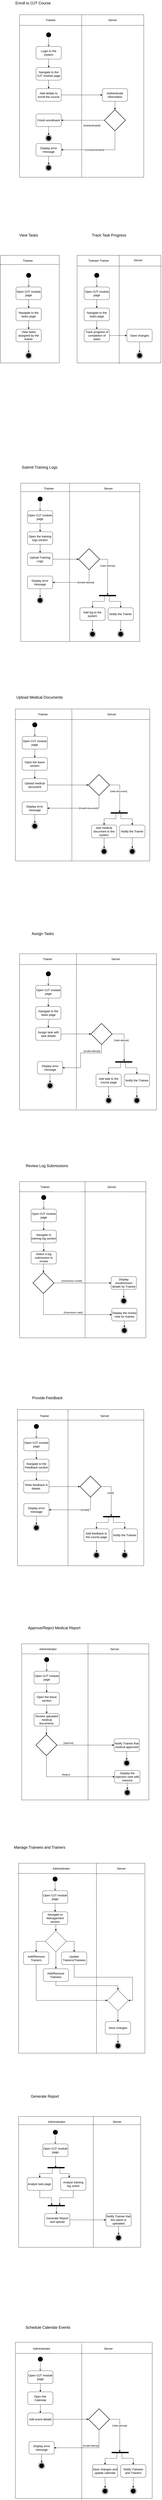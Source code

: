<mxfile version="25.0.3">
  <diagram name="Page-1" id="k7e0hBwlv0WMLsoK6vCx">
    <mxGraphModel dx="1166" dy="2865" grid="1" gridSize="10" guides="1" tooltips="1" connect="1" arrows="1" fold="1" page="1" pageScale="1" pageWidth="850" pageHeight="1100" math="0" shadow="0">
      <root>
        <mxCell id="0" />
        <mxCell id="1" parent="0" />
        <mxCell id="ms__zVoi5oWq5A_VaWb3-4" value="" style="ellipse;html=1;shape=startState;fillColor=#000000;strokeColor=#000000;" vertex="1" parent="1">
          <mxGeometry x="253" y="-1930" width="30" height="30" as="geometry" />
        </mxCell>
        <mxCell id="ms__zVoi5oWq5A_VaWb3-5" value="" style="edgeStyle=orthogonalEdgeStyle;html=1;verticalAlign=bottom;endArrow=open;endSize=8;strokeColor=#000000;rounded=0;entryX=0.5;entryY=0;entryDx=0;entryDy=0;" edge="1" source="ms__zVoi5oWq5A_VaWb3-4" parent="1" target="ms__zVoi5oWq5A_VaWb3-28">
          <mxGeometry relative="1" as="geometry">
            <mxPoint x="268" y="-1840" as="targetPoint" />
          </mxGeometry>
        </mxCell>
        <mxCell id="ms__zVoi5oWq5A_VaWb3-18" value="" style="edgeStyle=orthogonalEdgeStyle;rounded=0;orthogonalLoop=1;jettySize=auto;html=1;exitX=0.5;exitY=1;exitDx=0;exitDy=0;entryX=0.5;entryY=0;entryDx=0;entryDy=0;" edge="1" parent="1" source="ms__zVoi5oWq5A_VaWb3-28" target="ms__zVoi5oWq5A_VaWb3-29">
          <mxGeometry relative="1" as="geometry">
            <mxPoint x="275" y="-1630" as="sourcePoint" />
            <mxPoint x="268" y="-1700" as="targetPoint" />
          </mxGeometry>
        </mxCell>
        <mxCell id="ms__zVoi5oWq5A_VaWb3-28" value="&lt;font style=&quot;font-size: 14px;&quot;&gt;Login to the system&lt;/font&gt;" style="rounded=1;whiteSpace=wrap;html=1;fillColor=none;" vertex="1" parent="1">
          <mxGeometry x="208" y="-1860" width="120" height="60" as="geometry" />
        </mxCell>
        <mxCell id="ms__zVoi5oWq5A_VaWb3-29" value="&lt;font style=&quot;font-size: 14px;&quot;&gt;Navigate to the OJT module page&lt;/font&gt;" style="rounded=1;whiteSpace=wrap;html=1;fillColor=none;" vertex="1" parent="1">
          <mxGeometry x="208" y="-1760" width="120" height="60" as="geometry" />
        </mxCell>
        <mxCell id="ms__zVoi5oWq5A_VaWb3-30" value="&lt;font style=&quot;font-size: 14px;&quot;&gt;Finish enrollment&lt;/font&gt;" style="rounded=1;whiteSpace=wrap;html=1;fillColor=none;" vertex="1" parent="1">
          <mxGeometry x="208" y="-1540" width="120" height="60" as="geometry" />
        </mxCell>
        <mxCell id="ms__zVoi5oWq5A_VaWb3-31" value="&lt;font style=&quot;font-size: 14px;&quot;&gt;Authenticate information&lt;/font&gt;" style="rounded=1;whiteSpace=wrap;html=1;fillColor=none;" vertex="1" parent="1">
          <mxGeometry x="523" y="-1660" width="120" height="60" as="geometry" />
        </mxCell>
        <mxCell id="ms__zVoi5oWq5A_VaWb3-32" value="&lt;font style=&quot;font-size: 14px;&quot;&gt;Add details to enroll the course&lt;/font&gt;" style="rounded=1;whiteSpace=wrap;html=1;fillColor=none;" vertex="1" parent="1">
          <mxGeometry x="208" y="-1660" width="120" height="60" as="geometry" />
        </mxCell>
        <mxCell id="ms__zVoi5oWq5A_VaWb3-33" value="" style="edgeStyle=orthogonalEdgeStyle;rounded=0;orthogonalLoop=1;jettySize=auto;html=1;exitX=0.5;exitY=1;exitDx=0;exitDy=0;entryX=0.5;entryY=0;entryDx=0;entryDy=0;" edge="1" parent="1" source="ms__zVoi5oWq5A_VaWb3-29" target="ms__zVoi5oWq5A_VaWb3-32">
          <mxGeometry relative="1" as="geometry">
            <mxPoint x="268" y="-1610" as="sourcePoint" />
            <mxPoint x="268" y="-1580" as="targetPoint" />
          </mxGeometry>
        </mxCell>
        <mxCell id="ms__zVoi5oWq5A_VaWb3-34" value="" style="strokeWidth=2;html=1;shape=mxgraph.flowchart.decision;whiteSpace=wrap;fillColor=none;" vertex="1" parent="1">
          <mxGeometry x="533" y="-1560" width="100" height="100" as="geometry" />
        </mxCell>
        <mxCell id="ms__zVoi5oWq5A_VaWb3-35" value="" style="edgeStyle=orthogonalEdgeStyle;rounded=0;orthogonalLoop=1;jettySize=auto;html=1;exitX=0.5;exitY=1;exitDx=0;exitDy=0;entryX=0.5;entryY=0;entryDx=0;entryDy=0;entryPerimeter=0;" edge="1" parent="1" source="ms__zVoi5oWq5A_VaWb3-31" target="ms__zVoi5oWq5A_VaWb3-34">
          <mxGeometry relative="1" as="geometry">
            <mxPoint x="278" y="-1650" as="sourcePoint" />
            <mxPoint x="278" y="-1600" as="targetPoint" />
          </mxGeometry>
        </mxCell>
        <mxCell id="ms__zVoi5oWq5A_VaWb3-36" value="" style="edgeStyle=orthogonalEdgeStyle;rounded=0;orthogonalLoop=1;jettySize=auto;html=1;exitX=1;exitY=0.5;exitDx=0;exitDy=0;entryX=0;entryY=0.5;entryDx=0;entryDy=0;" edge="1" parent="1" source="ms__zVoi5oWq5A_VaWb3-32" target="ms__zVoi5oWq5A_VaWb3-31">
          <mxGeometry relative="1" as="geometry">
            <mxPoint x="288" y="-1640" as="sourcePoint" />
            <mxPoint x="288" y="-1590" as="targetPoint" />
          </mxGeometry>
        </mxCell>
        <mxCell id="ms__zVoi5oWq5A_VaWb3-37" value="" style="edgeStyle=orthogonalEdgeStyle;rounded=0;orthogonalLoop=1;jettySize=auto;html=1;exitX=0;exitY=0.5;exitDx=0;exitDy=0;exitPerimeter=0;entryX=1;entryY=0.5;entryDx=0;entryDy=0;" edge="1" parent="1" source="ms__zVoi5oWq5A_VaWb3-34" target="ms__zVoi5oWq5A_VaWb3-30">
          <mxGeometry relative="1" as="geometry">
            <mxPoint x="338" y="-1570" as="sourcePoint" />
            <mxPoint x="353" y="-1440" as="targetPoint" />
          </mxGeometry>
        </mxCell>
        <mxCell id="ms__zVoi5oWq5A_VaWb3-38" value="[Authenticated]" style="text;html=1;align=center;verticalAlign=middle;resizable=0;points=[];autosize=1;strokeColor=none;fillColor=none;" vertex="1" parent="1">
          <mxGeometry x="423" y="-1500" width="100" height="30" as="geometry" />
        </mxCell>
        <mxCell id="ms__zVoi5oWq5A_VaWb3-39" value="" style="edgeStyle=orthogonalEdgeStyle;rounded=0;orthogonalLoop=1;jettySize=auto;html=1;exitX=0.5;exitY=1;exitDx=0;exitDy=0;exitPerimeter=0;entryX=1;entryY=0.5;entryDx=0;entryDy=0;" edge="1" parent="1" source="ms__zVoi5oWq5A_VaWb3-34" target="ms__zVoi5oWq5A_VaWb3-45">
          <mxGeometry relative="1" as="geometry">
            <mxPoint x="593" y="-1540" as="sourcePoint" />
            <mxPoint x="585.8" y="-1331.635" as="targetPoint" />
            <Array as="points">
              <mxPoint x="583" y="-1370" />
              <mxPoint x="328" y="-1370" />
            </Array>
          </mxGeometry>
        </mxCell>
        <mxCell id="ms__zVoi5oWq5A_VaWb3-41" value="[Unauthenticated]" style="edgeLabel;html=1;align=center;verticalAlign=middle;resizable=0;points=[];" vertex="1" connectable="0" parent="ms__zVoi5oWq5A_VaWb3-39">
          <mxGeometry x="-0.237" y="-4" relative="1" as="geometry">
            <mxPoint x="-56" y="4" as="offset" />
          </mxGeometry>
        </mxCell>
        <mxCell id="ms__zVoi5oWq5A_VaWb3-45" value="&lt;font style=&quot;font-size: 14px;&quot;&gt;Display error message&lt;/font&gt;" style="rounded=1;whiteSpace=wrap;html=1;fillColor=none;" vertex="1" parent="1">
          <mxGeometry x="208" y="-1400" width="120" height="60" as="geometry" />
        </mxCell>
        <mxCell id="ms__zVoi5oWq5A_VaWb3-46" value="" style="ellipse;html=1;shape=endState;fillColor=#000000;strokeColor=#000000;" vertex="1" parent="1">
          <mxGeometry x="253" y="-1300" width="30" height="30" as="geometry" />
        </mxCell>
        <mxCell id="ms__zVoi5oWq5A_VaWb3-47" value="" style="edgeStyle=orthogonalEdgeStyle;rounded=0;orthogonalLoop=1;jettySize=auto;html=1;exitX=0.5;exitY=1;exitDx=0;exitDy=0;" edge="1" parent="1" source="ms__zVoi5oWq5A_VaWb3-30">
          <mxGeometry relative="1" as="geometry">
            <mxPoint x="268" y="-1470" as="sourcePoint" />
            <mxPoint x="268" y="-1440" as="targetPoint" />
            <Array as="points" />
          </mxGeometry>
        </mxCell>
        <mxCell id="ms__zVoi5oWq5A_VaWb3-50" value="" style="endArrow=none;html=1;rounded=0;entryX=1;entryY=0.075;entryDx=0;entryDy=0;entryPerimeter=0;exitX=0.001;exitY=0.075;exitDx=0;exitDy=0;exitPerimeter=0;" edge="1" parent="1">
          <mxGeometry width="50" height="50" relative="1" as="geometry">
            <mxPoint x="130.0" y="-1960" as="sourcePoint" />
            <mxPoint x="719.41" y="-1960" as="targetPoint" />
            <Array as="points">
              <mxPoint x="399.41" y="-1959" />
            </Array>
          </mxGeometry>
        </mxCell>
        <mxCell id="ms__zVoi5oWq5A_VaWb3-51" value="" style="endArrow=none;html=1;rounded=0;" edge="1" parent="1">
          <mxGeometry width="50" height="50" relative="1" as="geometry">
            <mxPoint x="425" y="-1240" as="sourcePoint" />
            <mxPoint x="425" y="-2010" as="targetPoint" />
          </mxGeometry>
        </mxCell>
        <mxCell id="ms__zVoi5oWq5A_VaWb3-52" value="&lt;span style=&quot;font-size: 14px;&quot;&gt;Trainee&lt;/span&gt;" style="text;html=1;align=center;verticalAlign=middle;whiteSpace=wrap;rounded=0;" vertex="1" parent="1">
          <mxGeometry x="246.8" y="-2000" width="60" height="30" as="geometry" />
        </mxCell>
        <mxCell id="ms__zVoi5oWq5A_VaWb3-53" value="&lt;span style=&quot;font-size: 14px;&quot;&gt;Server&lt;/span&gt;" style="text;html=1;align=center;verticalAlign=middle;whiteSpace=wrap;rounded=0;" vertex="1" parent="1">
          <mxGeometry x="541.8" y="-2000" width="60" height="30" as="geometry" />
        </mxCell>
        <mxCell id="ms__zVoi5oWq5A_VaWb3-54" value="&lt;font style=&quot;font-size: 18px;&quot;&gt;Enroll to OJT Course&lt;/font&gt;" style="text;html=1;align=center;verticalAlign=middle;whiteSpace=wrap;rounded=0;" vertex="1" parent="1">
          <mxGeometry x="68.8" y="-2080" width="250" height="30" as="geometry" />
        </mxCell>
        <mxCell id="ms__zVoi5oWq5A_VaWb3-56" value="&lt;font style=&quot;font-size: 18px;&quot;&gt;View Tasks&lt;/font&gt;" style="text;html=1;align=center;verticalAlign=middle;whiteSpace=wrap;rounded=0;" vertex="1" parent="1">
          <mxGeometry x="47.97" y="-980" width="250" height="30" as="geometry" />
        </mxCell>
        <mxCell id="ms__zVoi5oWq5A_VaWb3-58" value="" style="ellipse;html=1;shape=startState;fillColor=#000000;strokeColor=#000000;" vertex="1" parent="1">
          <mxGeometry x="157.97" y="-790" width="30" height="30" as="geometry" />
        </mxCell>
        <mxCell id="ms__zVoi5oWq5A_VaWb3-59" value="" style="edgeStyle=orthogonalEdgeStyle;html=1;verticalAlign=bottom;endArrow=open;endSize=8;strokeColor=#000000;rounded=0;entryX=0.5;entryY=0;entryDx=0;entryDy=0;" edge="1" parent="1" target="ms__zVoi5oWq5A_VaWb3-61">
          <mxGeometry relative="1" as="geometry">
            <mxPoint x="172.97" y="-730" as="targetPoint" />
            <mxPoint x="172.97" y="-760" as="sourcePoint" />
          </mxGeometry>
        </mxCell>
        <mxCell id="ms__zVoi5oWq5A_VaWb3-60" value="" style="edgeStyle=orthogonalEdgeStyle;rounded=0;orthogonalLoop=1;jettySize=auto;html=1;exitX=0.5;exitY=1;exitDx=0;exitDy=0;entryX=0.5;entryY=0;entryDx=0;entryDy=0;" edge="1" parent="1" source="ms__zVoi5oWq5A_VaWb3-61" target="ms__zVoi5oWq5A_VaWb3-63">
          <mxGeometry relative="1" as="geometry">
            <mxPoint x="179.97" y="-520" as="sourcePoint" />
            <mxPoint x="172.97" y="-610" as="targetPoint" />
          </mxGeometry>
        </mxCell>
        <mxCell id="ms__zVoi5oWq5A_VaWb3-61" value="&lt;font style=&quot;font-size: 14px;&quot;&gt;Open OJT module page&lt;/font&gt;" style="rounded=1;whiteSpace=wrap;html=1;fillColor=none;" vertex="1" parent="1">
          <mxGeometry x="112.97" y="-720" width="120" height="60" as="geometry" />
        </mxCell>
        <mxCell id="ms__zVoi5oWq5A_VaWb3-63" value="&lt;font style=&quot;font-size: 14px;&quot;&gt;Navigate to the tasks page&lt;/font&gt;" style="rounded=1;whiteSpace=wrap;html=1;fillColor=none;" vertex="1" parent="1">
          <mxGeometry x="112.97" y="-620" width="120" height="60" as="geometry" />
        </mxCell>
        <mxCell id="ms__zVoi5oWq5A_VaWb3-65" value="&lt;font style=&quot;font-size: 18px;&quot;&gt;Submit Training Logs&lt;/font&gt;" style="text;html=1;align=center;verticalAlign=middle;whiteSpace=wrap;rounded=0;" vertex="1" parent="1">
          <mxGeometry x="100" y="120" width="250" height="30" as="geometry" />
        </mxCell>
        <mxCell id="ms__zVoi5oWq5A_VaWb3-67" value="&lt;font style=&quot;font-size: 18px;&quot;&gt;Upload Medical Documents&lt;/font&gt;" style="text;html=1;align=center;verticalAlign=middle;whiteSpace=wrap;rounded=0;" vertex="1" parent="1">
          <mxGeometry x="100" y="1210" width="250" height="30" as="geometry" />
        </mxCell>
        <mxCell id="ms__zVoi5oWq5A_VaWb3-69" value="&lt;font style=&quot;font-size: 18px;&quot;&gt;Review Log Submissions&lt;/font&gt;" style="text;html=1;align=center;verticalAlign=middle;whiteSpace=wrap;rounded=0;" vertex="1" parent="1">
          <mxGeometry x="134.73" y="3430" width="250" height="30" as="geometry" />
        </mxCell>
        <mxCell id="ms__zVoi5oWq5A_VaWb3-75" value="" style="ellipse;html=1;shape=startState;fillColor=#000000;strokeColor=#000000;" vertex="1" parent="1">
          <mxGeometry x="212.48" y="270" width="30" height="30" as="geometry" />
        </mxCell>
        <mxCell id="ms__zVoi5oWq5A_VaWb3-76" value="" style="edgeStyle=orthogonalEdgeStyle;html=1;verticalAlign=bottom;endArrow=open;endSize=8;strokeColor=#000000;rounded=0;entryX=0.5;entryY=0;entryDx=0;entryDy=0;" edge="1" parent="1" source="ms__zVoi5oWq5A_VaWb3-75" target="ms__zVoi5oWq5A_VaWb3-78">
          <mxGeometry relative="1" as="geometry">
            <mxPoint x="227.48" y="340" as="targetPoint" />
          </mxGeometry>
        </mxCell>
        <mxCell id="ms__zVoi5oWq5A_VaWb3-77" value="" style="edgeStyle=orthogonalEdgeStyle;rounded=0;orthogonalLoop=1;jettySize=auto;html=1;exitX=0.5;exitY=1;exitDx=0;exitDy=0;" edge="1" parent="1" source="ms__zVoi5oWq5A_VaWb3-78">
          <mxGeometry relative="1" as="geometry">
            <mxPoint x="234.48" y="550" as="sourcePoint" />
            <mxPoint x="227.68" y="440" as="targetPoint" />
          </mxGeometry>
        </mxCell>
        <mxCell id="ms__zVoi5oWq5A_VaWb3-78" value="&lt;font style=&quot;font-size: 14px;&quot;&gt;Open OJT module page&lt;/font&gt;" style="rounded=1;whiteSpace=wrap;html=1;fillColor=none;" vertex="1" parent="1">
          <mxGeometry x="167.48" y="340" width="120" height="60" as="geometry" />
        </mxCell>
        <mxCell id="ms__zVoi5oWq5A_VaWb3-79" value="&lt;p data-pm-slice=&quot;1 1 [&amp;quot;list&amp;quot;,{&amp;quot;spread&amp;quot;:false,&amp;quot;start&amp;quot;:919,&amp;quot;end&amp;quot;:1227},&amp;quot;regular_list_item&amp;quot;,{&amp;quot;start&amp;quot;:966,&amp;quot;end&amp;quot;:1227},&amp;quot;ordered_list&amp;quot;,{&amp;quot;spread&amp;quot;:false,&amp;quot;startingNumber&amp;quot;:1,&amp;quot;start&amp;quot;:981,&amp;quot;end&amp;quot;:1227},&amp;quot;regular_list_item&amp;quot;,{&amp;quot;start&amp;quot;:992,&amp;quot;end&amp;quot;:1026}]&quot;&gt;&lt;font style=&quot;font-size: 14px;&quot;&gt;Open the training logs section&lt;/font&gt;&lt;/p&gt;" style="rounded=1;whiteSpace=wrap;html=1;fillColor=none;" vertex="1" parent="1">
          <mxGeometry x="167.48" y="440" width="120" height="60" as="geometry" />
        </mxCell>
        <mxCell id="ms__zVoi5oWq5A_VaWb3-82" value="&lt;p data-pm-slice=&quot;1 1 [&amp;quot;list&amp;quot;,{&amp;quot;spread&amp;quot;:false,&amp;quot;start&amp;quot;:701,&amp;quot;end&amp;quot;:884},&amp;quot;regular_list_item&amp;quot;,{&amp;quot;start&amp;quot;:739,&amp;quot;end&amp;quot;:884},&amp;quot;ordered_list&amp;quot;,{&amp;quot;spread&amp;quot;:false,&amp;quot;startingNumber&amp;quot;:1,&amp;quot;start&amp;quot;:754,&amp;quot;end&amp;quot;:884},&amp;quot;regular_list_item&amp;quot;,{&amp;quot;start&amp;quot;:798,&amp;quot;end&amp;quot;:840}]&quot;&gt;&lt;font style=&quot;font-size: 14px;&quot;&gt;View tasks assigned by the trainer&lt;/font&gt;&lt;/p&gt;" style="rounded=1;whiteSpace=wrap;html=1;fillColor=none;" vertex="1" parent="1">
          <mxGeometry x="112.97" y="-520" width="120" height="60" as="geometry" />
        </mxCell>
        <mxCell id="ms__zVoi5oWq5A_VaWb3-86" value="" style="edgeStyle=orthogonalEdgeStyle;rounded=0;orthogonalLoop=1;jettySize=auto;html=1;exitX=0.5;exitY=1;exitDx=0;exitDy=0;entryX=0.5;entryY=0;entryDx=0;entryDy=0;" edge="1" parent="1" source="ms__zVoi5oWq5A_VaWb3-63" target="ms__zVoi5oWq5A_VaWb3-82">
          <mxGeometry relative="1" as="geometry">
            <mxPoint x="152.97" y="-500" as="sourcePoint" />
            <mxPoint x="152.97" y="-550" as="targetPoint" />
          </mxGeometry>
        </mxCell>
        <mxCell id="ms__zVoi5oWq5A_VaWb3-87" value="&lt;p data-pm-slice=&quot;1 1 [&amp;quot;list&amp;quot;,{&amp;quot;spread&amp;quot;:false,&amp;quot;start&amp;quot;:919,&amp;quot;end&amp;quot;:1227},&amp;quot;regular_list_item&amp;quot;,{&amp;quot;start&amp;quot;:966,&amp;quot;end&amp;quot;:1227},&amp;quot;ordered_list&amp;quot;,{&amp;quot;spread&amp;quot;:false,&amp;quot;startingNumber&amp;quot;:1,&amp;quot;start&amp;quot;:981,&amp;quot;end&amp;quot;:1227},&amp;quot;regular_list_item&amp;quot;,{&amp;quot;start&amp;quot;:992,&amp;quot;end&amp;quot;:1026}]&quot;&gt;&lt;font style=&quot;font-size: 14px;&quot;&gt;Upload Training Logs&lt;/font&gt;&lt;/p&gt;" style="rounded=1;whiteSpace=wrap;html=1;fillColor=none;" vertex="1" parent="1">
          <mxGeometry x="167.48" y="540" width="120" height="60" as="geometry" />
        </mxCell>
        <mxCell id="ms__zVoi5oWq5A_VaWb3-88" value="" style="edgeStyle=orthogonalEdgeStyle;rounded=0;orthogonalLoop=1;jettySize=auto;html=1;exitX=0.5;exitY=1;exitDx=0;exitDy=0;entryX=0.5;entryY=0;entryDx=0;entryDy=0;" edge="1" parent="1" source="ms__zVoi5oWq5A_VaWb3-79" target="ms__zVoi5oWq5A_VaWb3-87">
          <mxGeometry relative="1" as="geometry">
            <mxPoint x="237.48" y="420" as="sourcePoint" />
            <mxPoint x="237.48" y="470" as="targetPoint" />
          </mxGeometry>
        </mxCell>
        <mxCell id="ms__zVoi5oWq5A_VaWb3-90" value="" style="strokeWidth=2;html=1;shape=mxgraph.flowchart.decision;whiteSpace=wrap;fillColor=none;" vertex="1" parent="1">
          <mxGeometry x="410.15" y="520" width="100" height="100" as="geometry" />
        </mxCell>
        <mxCell id="ms__zVoi5oWq5A_VaWb3-94" value="&lt;font style=&quot;font-size: 14px;&quot;&gt;Display error message&lt;/font&gt;" style="rounded=1;whiteSpace=wrap;html=1;fillColor=none;" vertex="1" parent="1">
          <mxGeometry x="167.48" y="650" width="120" height="60" as="geometry" />
        </mxCell>
        <mxCell id="ms__zVoi5oWq5A_VaWb3-95" value="" style="ellipse;html=1;shape=endState;fillColor=#000000;strokeColor=#000000;" vertex="1" parent="1">
          <mxGeometry x="212.48" y="750" width="30" height="30" as="geometry" />
        </mxCell>
        <mxCell id="ms__zVoi5oWq5A_VaWb3-96" value="" style="edgeStyle=orthogonalEdgeStyle;rounded=0;orthogonalLoop=1;jettySize=auto;html=1;exitX=0.5;exitY=1;exitDx=0;exitDy=0;" edge="1" parent="1" source="ms__zVoi5oWq5A_VaWb3-94">
          <mxGeometry relative="1" as="geometry">
            <mxPoint x="237.48" y="570" as="sourcePoint" />
            <mxPoint x="227.48" y="750" as="targetPoint" />
            <Array as="points">
              <mxPoint x="227.48" y="750" />
              <mxPoint x="227.48" y="750" />
            </Array>
          </mxGeometry>
        </mxCell>
        <mxCell id="ms__zVoi5oWq5A_VaWb3-97" value="" style="edgeStyle=orthogonalEdgeStyle;rounded=0;orthogonalLoop=1;jettySize=auto;html=1;exitX=1;exitY=0.5;exitDx=0;exitDy=0;entryX=0;entryY=0.5;entryDx=0;entryDy=0;entryPerimeter=0;" edge="1" parent="1" source="ms__zVoi5oWq5A_VaWb3-87" target="ms__zVoi5oWq5A_VaWb3-90">
          <mxGeometry relative="1" as="geometry">
            <mxPoint x="492.48" y="679.09" as="sourcePoint" />
            <mxPoint x="287.48" y="679.09" as="targetPoint" />
          </mxGeometry>
        </mxCell>
        <mxCell id="ms__zVoi5oWq5A_VaWb3-98" value="" style="edgeStyle=orthogonalEdgeStyle;rounded=0;orthogonalLoop=1;jettySize=auto;html=1;exitX=0.5;exitY=1;exitDx=0;exitDy=0;entryX=1;entryY=0.5;entryDx=0;entryDy=0;exitPerimeter=0;" edge="1" parent="1" source="ms__zVoi5oWq5A_VaWb3-90" target="ms__zVoi5oWq5A_VaWb3-94">
          <mxGeometry relative="1" as="geometry">
            <mxPoint x="309.48" y="700" as="sourcePoint" />
            <mxPoint x="504.48" y="700" as="targetPoint" />
          </mxGeometry>
        </mxCell>
        <mxCell id="ms__zVoi5oWq5A_VaWb3-99" value="[Invalid attempt]&lt;span style=&quot;color: rgba(0, 0, 0, 0); font-family: monospace; font-size: 0px; text-align: start; background-color: rgb(251, 251, 251);&quot;&gt;%3CmxGraphModel%3E%3Croot%3E%3CmxCell%20id%3D%220%22%2F%3E%3CmxCell%20id%3D%221%22%20parent%3D%220%22%2F%3E%3CmxCell%20id%3D%222%22%20value%3D%22%22%20style%3D%22edgeStyle%3DorthogonalEdgeStyle%3Brounded%3D0%3BorthogonalLoop%3D1%3BjettySize%3Dauto%3Bhtml%3D1%3BexitX%3D1%3BexitY%3D0.5%3BexitDx%3D0%3BexitDy%3D0%3BentryX%3D0%3BentryY%3D0.5%3BentryDx%3D0%3BentryDy%3D0%3BentryPerimeter%3D0%3B%22%20edge%3D%221%22%20parent%3D%221%22%3E%3CmxGeometry%20relative%3D%221%22%20as%3D%22geometry%22%3E%3CmxPoint%20x%3D%22328%22%20y%3D%22-240%22%20as%3D%22sourcePoint%22%2F%3E%3CmxPoint%20x%3D%22523%22%20y%3D%22-240%22%20as%3D%22targetPoint%22%2F%3E%3C%2FmxGeometry%3E%3C%2FmxCell%3E%3C%2Froot%3E%3C%2FmxGraphModel%3E&lt;/span&gt;&lt;span style=&quot;color: rgba(0, 0, 0, 0); font-family: monospace; font-size: 0px; text-align: start; background-color: rgb(251, 251, 251);&quot;&gt;%3CmxGraphModel%3E%3Croot%3E%3CmxCell%20id%3D%220%22%2F%3E%3CmxCell%20id%3D%221%22%20parent%3D%220%22%2F%3E%3CmxCell%20id%3D%222%22%20value%3D%22%22%20style%3D%22edgeStyle%3DorthogonalEdgeStyle%3Brounded%3D0%3BorthogonalLoop%3D1%3BjettySize%3Dauto%3Bhtml%3D1%3BexitX%3D1%3BexitY%3D0.5%3BexitDx%3D0%3BexitDy%3D0%3BentryX%3D0%3BentryY%3D0.5%3BentryDx%3D0%3BentryDy%3D0%3BentryPerimeter%3D0%3B%22%20edge%3D%221%22%20parent%3D%221%22%3E%3CmxGeometry%20relative%3D%221%22%20as%3D%22geometry%22%3E%3CmxPoint%20x%3D%22328%22%20y%3D%22-240%22%20as%3D%22sourcePoint%22%2F%3E%3CmxPoint%20x%3D%22523%22%20y%3D%22-240%22%20as%3D%22targetPoint%22%2F%3E%3C%2FmxGeometry%3E%3C%2FmxCell%3E%3C%2Froot%3E%3C%2FmxGraphModel%3E&lt;/span&gt;" style="edgeLabel;html=1;align=center;verticalAlign=middle;resizable=0;points=[];" vertex="1" connectable="0" parent="ms__zVoi5oWq5A_VaWb3-98">
          <mxGeometry x="-0.04" y="1" relative="1" as="geometry">
            <mxPoint x="36" y="-1" as="offset" />
          </mxGeometry>
        </mxCell>
        <mxCell id="ms__zVoi5oWq5A_VaWb3-101" value="&lt;font style=&quot;font-size: 14px;&quot;&gt;Add log to the system&lt;/font&gt;" style="rounded=1;whiteSpace=wrap;html=1;fillColor=none;" vertex="1" parent="1">
          <mxGeometry x="416.34" y="800" width="120" height="60" as="geometry" />
        </mxCell>
        <mxCell id="ms__zVoi5oWq5A_VaWb3-103" value="" style="rounded=0;whiteSpace=wrap;html=1;fillColor=none;" vertex="1" parent="1">
          <mxGeometry x="135.3" y="210" width="565.38" height="750" as="geometry" />
        </mxCell>
        <mxCell id="ms__zVoi5oWq5A_VaWb3-107" value="" style="endArrow=none;html=1;rounded=0;" edge="1" parent="1">
          <mxGeometry width="50" height="50" relative="1" as="geometry">
            <mxPoint x="367.68" y="960" as="sourcePoint" />
            <mxPoint x="367.68" y="210" as="targetPoint" />
          </mxGeometry>
        </mxCell>
        <mxCell id="ms__zVoi5oWq5A_VaWb3-108" value="&lt;span style=&quot;font-size: 14px;&quot;&gt;Trainee&lt;/span&gt;" style="text;html=1;align=center;verticalAlign=middle;whiteSpace=wrap;rounded=0;" vertex="1" parent="1">
          <mxGeometry x="239.48" y="220" width="60" height="30" as="geometry" />
        </mxCell>
        <mxCell id="ms__zVoi5oWq5A_VaWb3-109" value="&lt;span style=&quot;font-size: 14px;&quot;&gt;Server&lt;/span&gt;" style="text;html=1;align=center;verticalAlign=middle;whiteSpace=wrap;rounded=0;" vertex="1" parent="1">
          <mxGeometry x="522.48" y="220" width="60" height="30" as="geometry" />
        </mxCell>
        <mxCell id="ms__zVoi5oWq5A_VaWb3-114" value="" style="ellipse;html=1;shape=endState;fillColor=#000000;strokeColor=#000000;" vertex="1" parent="1">
          <mxGeometry x="253" y="-1440" width="30" height="30" as="geometry" />
        </mxCell>
        <mxCell id="ms__zVoi5oWq5A_VaWb3-119" value="" style="endArrow=classic;html=1;rounded=0;entryX=0.5;entryY=0;entryDx=0;entryDy=0;exitX=0.5;exitY=1;exitDx=0;exitDy=0;" edge="1" parent="1" source="ms__zVoi5oWq5A_VaWb3-45" target="ms__zVoi5oWq5A_VaWb3-46">
          <mxGeometry width="50" height="50" relative="1" as="geometry">
            <mxPoint x="280" y="-1300" as="sourcePoint" />
            <mxPoint x="330" y="-1350" as="targetPoint" />
          </mxGeometry>
        </mxCell>
        <mxCell id="ms__zVoi5oWq5A_VaWb3-123" value="" style="rounded=0;whiteSpace=wrap;html=1;fillColor=none;" vertex="1" parent="1">
          <mxGeometry x="130" y="-2010" width="590" height="770" as="geometry" />
        </mxCell>
        <mxCell id="ms__zVoi5oWq5A_VaWb3-125" value="" style="rounded=0;whiteSpace=wrap;html=1;fillColor=none;" vertex="1" parent="1">
          <mxGeometry x="38.65" y="-870" width="280" height="510" as="geometry" />
        </mxCell>
        <mxCell id="ms__zVoi5oWq5A_VaWb3-126" value="" style="endArrow=none;html=1;rounded=0;exitX=-0.004;exitY=0.086;exitDx=0;exitDy=0;exitPerimeter=0;entryX=0.998;entryY=0.084;entryDx=0;entryDy=0;entryPerimeter=0;" edge="1" parent="1" source="ms__zVoi5oWq5A_VaWb3-125" target="ms__zVoi5oWq5A_VaWb3-125">
          <mxGeometry width="50" height="50" relative="1" as="geometry">
            <mxPoint x="232.97" y="-860" as="sourcePoint" />
            <mxPoint x="282.97" y="-910" as="targetPoint" />
          </mxGeometry>
        </mxCell>
        <mxCell id="ms__zVoi5oWq5A_VaWb3-127" value="&lt;font style=&quot;font-size: 14px;&quot;&gt;Trainee&lt;/font&gt;" style="text;html=1;align=center;verticalAlign=middle;whiteSpace=wrap;rounded=0;" vertex="1" parent="1">
          <mxGeometry x="139.33" y="-860" width="60" height="30" as="geometry" />
        </mxCell>
        <mxCell id="ms__zVoi5oWq5A_VaWb3-128" value="" style="endArrow=classic;html=1;rounded=0;exitX=0.5;exitY=1;exitDx=0;exitDy=0;" edge="1" parent="1" source="ms__zVoi5oWq5A_VaWb3-101">
          <mxGeometry width="50" height="50" relative="1" as="geometry">
            <mxPoint x="276.34" y="810" as="sourcePoint" />
            <mxPoint x="476.54" y="910" as="targetPoint" />
          </mxGeometry>
        </mxCell>
        <mxCell id="ms__zVoi5oWq5A_VaWb3-129" value="" style="ellipse;html=1;shape=endState;fillColor=#000000;strokeColor=#000000;" vertex="1" parent="1">
          <mxGeometry x="461.34" y="910" width="30" height="30" as="geometry" />
        </mxCell>
        <mxCell id="ms__zVoi5oWq5A_VaWb3-130" value="" style="endArrow=none;html=1;rounded=0;exitX=-0.001;exitY=0.053;exitDx=0;exitDy=0;exitPerimeter=0;" edge="1" parent="1" source="ms__zVoi5oWq5A_VaWb3-103">
          <mxGeometry width="50" height="50" relative="1" as="geometry">
            <mxPoint x="132.68" y="259" as="sourcePoint" />
            <mxPoint x="701.68" y="250" as="targetPoint" />
          </mxGeometry>
        </mxCell>
        <mxCell id="ms__zVoi5oWq5A_VaWb3-131" value="" style="ellipse;html=1;shape=startState;fillColor=#000000;strokeColor=#000000;" vertex="1" parent="1">
          <mxGeometry x="187.18" y="1340" width="30" height="30" as="geometry" />
        </mxCell>
        <mxCell id="ms__zVoi5oWq5A_VaWb3-132" value="" style="edgeStyle=orthogonalEdgeStyle;html=1;verticalAlign=bottom;endArrow=open;endSize=8;strokeColor=#000000;rounded=0;entryX=0.5;entryY=0;entryDx=0;entryDy=0;" edge="1" parent="1" source="ms__zVoi5oWq5A_VaWb3-131" target="ms__zVoi5oWq5A_VaWb3-134">
          <mxGeometry relative="1" as="geometry">
            <mxPoint x="202.18" y="1410" as="targetPoint" />
          </mxGeometry>
        </mxCell>
        <mxCell id="ms__zVoi5oWq5A_VaWb3-133" value="" style="edgeStyle=orthogonalEdgeStyle;rounded=0;orthogonalLoop=1;jettySize=auto;html=1;exitX=0.5;exitY=1;exitDx=0;exitDy=0;entryX=0.5;entryY=0;entryDx=0;entryDy=0;" edge="1" parent="1" source="ms__zVoi5oWq5A_VaWb3-134" target="ms__zVoi5oWq5A_VaWb3-135">
          <mxGeometry relative="1" as="geometry">
            <mxPoint x="209.18" y="1620" as="sourcePoint" />
            <mxPoint x="202.18" y="1530" as="targetPoint" />
          </mxGeometry>
        </mxCell>
        <mxCell id="ms__zVoi5oWq5A_VaWb3-134" value="&lt;font style=&quot;font-size: 14px;&quot;&gt;Open OJT module page&lt;/font&gt;" style="rounded=1;whiteSpace=wrap;html=1;fillColor=none;" vertex="1" parent="1">
          <mxGeometry x="142.18" y="1410" width="120" height="60" as="geometry" />
        </mxCell>
        <mxCell id="ms__zVoi5oWq5A_VaWb3-135" value="&lt;p data-pm-slice=&quot;1 1 [&amp;quot;list&amp;quot;,{&amp;quot;spread&amp;quot;:false,&amp;quot;start&amp;quot;:919,&amp;quot;end&amp;quot;:1227},&amp;quot;regular_list_item&amp;quot;,{&amp;quot;start&amp;quot;:966,&amp;quot;end&amp;quot;:1227},&amp;quot;ordered_list&amp;quot;,{&amp;quot;spread&amp;quot;:false,&amp;quot;startingNumber&amp;quot;:1,&amp;quot;start&amp;quot;:981,&amp;quot;end&amp;quot;:1227},&amp;quot;regular_list_item&amp;quot;,{&amp;quot;start&amp;quot;:992,&amp;quot;end&amp;quot;:1026}]&quot;&gt;&lt;font style=&quot;font-size: 14px;&quot;&gt;Open the leave section&lt;/font&gt;&lt;/p&gt;" style="rounded=1;whiteSpace=wrap;html=1;fillColor=none;" vertex="1" parent="1">
          <mxGeometry x="142.18" y="1510" width="120" height="60" as="geometry" />
        </mxCell>
        <mxCell id="ms__zVoi5oWq5A_VaWb3-136" value="&lt;p data-pm-slice=&quot;1 1 [&amp;quot;list&amp;quot;,{&amp;quot;spread&amp;quot;:false,&amp;quot;start&amp;quot;:919,&amp;quot;end&amp;quot;:1227},&amp;quot;regular_list_item&amp;quot;,{&amp;quot;start&amp;quot;:966,&amp;quot;end&amp;quot;:1227},&amp;quot;ordered_list&amp;quot;,{&amp;quot;spread&amp;quot;:false,&amp;quot;startingNumber&amp;quot;:1,&amp;quot;start&amp;quot;:981,&amp;quot;end&amp;quot;:1227},&amp;quot;regular_list_item&amp;quot;,{&amp;quot;start&amp;quot;:992,&amp;quot;end&amp;quot;:1026}]&quot;&gt;&lt;font style=&quot;font-size: 14px;&quot;&gt;Upload medical document&lt;/font&gt;&lt;/p&gt;" style="rounded=1;whiteSpace=wrap;html=1;fillColor=none;" vertex="1" parent="1">
          <mxGeometry x="142.18" y="1610" width="120" height="60" as="geometry" />
        </mxCell>
        <mxCell id="ms__zVoi5oWq5A_VaWb3-137" value="" style="edgeStyle=orthogonalEdgeStyle;rounded=0;orthogonalLoop=1;jettySize=auto;html=1;exitX=0.5;exitY=1;exitDx=0;exitDy=0;entryX=0.5;entryY=0;entryDx=0;entryDy=0;" edge="1" parent="1" source="ms__zVoi5oWq5A_VaWb3-135" target="ms__zVoi5oWq5A_VaWb3-136">
          <mxGeometry relative="1" as="geometry">
            <mxPoint x="212.18" y="1490" as="sourcePoint" />
            <mxPoint x="212.18" y="1540" as="targetPoint" />
          </mxGeometry>
        </mxCell>
        <mxCell id="ms__zVoi5oWq5A_VaWb3-138" value="" style="strokeWidth=2;html=1;shape=mxgraph.flowchart.decision;whiteSpace=wrap;fillColor=none;" vertex="1" parent="1">
          <mxGeometry x="457.18" y="1590" width="100" height="100" as="geometry" />
        </mxCell>
        <mxCell id="ms__zVoi5oWq5A_VaWb3-139" value="&lt;font style=&quot;font-size: 14px;&quot;&gt;Display error message&lt;/font&gt;" style="rounded=1;whiteSpace=wrap;html=1;fillColor=none;" vertex="1" parent="1">
          <mxGeometry x="142.18" y="1720" width="120" height="60" as="geometry" />
        </mxCell>
        <mxCell id="ms__zVoi5oWq5A_VaWb3-140" value="" style="ellipse;html=1;shape=endState;fillColor=#000000;strokeColor=#000000;" vertex="1" parent="1">
          <mxGeometry x="187.18" y="1820" width="30" height="30" as="geometry" />
        </mxCell>
        <mxCell id="ms__zVoi5oWq5A_VaWb3-141" value="" style="edgeStyle=orthogonalEdgeStyle;rounded=0;orthogonalLoop=1;jettySize=auto;html=1;exitX=0.5;exitY=1;exitDx=0;exitDy=0;" edge="1" parent="1" source="ms__zVoi5oWq5A_VaWb3-139">
          <mxGeometry relative="1" as="geometry">
            <mxPoint x="212.18" y="1640" as="sourcePoint" />
            <mxPoint x="202.18" y="1820" as="targetPoint" />
            <Array as="points">
              <mxPoint x="202.18" y="1820" />
              <mxPoint x="202.18" y="1820" />
            </Array>
          </mxGeometry>
        </mxCell>
        <mxCell id="ms__zVoi5oWq5A_VaWb3-142" value="" style="edgeStyle=orthogonalEdgeStyle;rounded=0;orthogonalLoop=1;jettySize=auto;html=1;exitX=1;exitY=0.5;exitDx=0;exitDy=0;entryX=0;entryY=0.5;entryDx=0;entryDy=0;entryPerimeter=0;" edge="1" parent="1" source="ms__zVoi5oWq5A_VaWb3-136" target="ms__zVoi5oWq5A_VaWb3-138">
          <mxGeometry relative="1" as="geometry">
            <mxPoint x="467.18" y="1749.09" as="sourcePoint" />
            <mxPoint x="262.18" y="1749.09" as="targetPoint" />
          </mxGeometry>
        </mxCell>
        <mxCell id="ms__zVoi5oWq5A_VaWb3-143" value="" style="edgeStyle=orthogonalEdgeStyle;rounded=0;orthogonalLoop=1;jettySize=auto;html=1;exitX=0.5;exitY=1;exitDx=0;exitDy=0;entryX=1;entryY=0.5;entryDx=0;entryDy=0;exitPerimeter=0;" edge="1" parent="1" source="ms__zVoi5oWq5A_VaWb3-138" target="ms__zVoi5oWq5A_VaWb3-139">
          <mxGeometry relative="1" as="geometry">
            <mxPoint x="284.18" y="1770" as="sourcePoint" />
            <mxPoint x="479.18" y="1770" as="targetPoint" />
          </mxGeometry>
        </mxCell>
        <mxCell id="ms__zVoi5oWq5A_VaWb3-144" value="[Invalid document]&lt;span style=&quot;color: rgba(0, 0, 0, 0); font-family: monospace; font-size: 0px; text-align: start; background-color: rgb(251, 251, 251);&quot;&gt;%3CmxGraphModel%3E%3Croot%3E%3CmxCell%20id%3D%220%22%2F%3E%3CmxCell%20id%3D%221%22%20parent%3D%220%22%2F%3E%3CmxCell%20id%3D%222%22%20value%3D%22%22%20style%3D%22edgeStyle%3DorthogonalEdgeStyle%3Brounded%3D0%3BorthogonalLoop%3D1%3BjettySize%3Dauto%3Bhtml%3D1%3BexitX%3D1%3BexitY%3D0.5%3BexitDx%3D0%3BexitDy%3D0%3BentryX%3D0%3BentryY%3D0.5%3BentryDx%3D0%3BentryDy%3D0%3BentryPerimeter%3D0%3B%22%20edge%3D%221%22%20parent%3D%221%22%3E%3CmxGeometry%20relative%3D%221%22%20as%3D%22geometry%22%3E%3CmxPoint%20x%3D%22328%22%20y%3D%22-240%22%20as%3D%22sourcePoint%22%2F%3E%3CmxPoint%20x%3D%22523%22%20y%3D%22-240%22%20as%3D%22targetPoint%22%2F%3E%3C%2FmxGeometry%3E%3C%2FmxCell%3E%3C%2Froot%3E%3C%2FmxGraphModel%3E&lt;/span&gt;&lt;span style=&quot;color: rgba(0, 0, 0, 0); font-family: monospace; font-size: 0px; text-align: start; background-color: rgb(251, 251, 251);&quot;&gt;%3CmxGraphModel%3E%3Croot%3E%3CmxCell%20id%3D%220%22%2F%3E%3CmxCell%20id%3D%221%22%20parent%3D%220%22%2F%3E%3CmxCell%20id%3D%222%22%20value%3D%22%22%20style%3D%22edgeStyle%3DorthogonalEdgeStyle%3Brounded%3D0%3BorthogonalLoop%3D1%3BjettySize%3Dauto%3Bhtml%3D1%3BexitX%3D1%3BexitY%3D0.5%3BexitDx%3D0%3BexitDy%3D0%3BentryX%3D0%3BentryY%3D0.5%3BentryDx%3D0%3BentryDy%3D0%3BentryPerimeter%3D0%3B%22%20edge%3D%221%22%20parent%3D%221%22%3E%3CmxGeometry%20relative%3D%221%22%20as%3D%22geometry%22%3E%3CmxPoint%20x%3D%22328%22%20y%3D%22-240%22%20as%3D%22sourcePoint%22%2F%3E%3CmxPoint%20x%3D%22523%22%20y%3D%22-240%22%20as%3D%22targetPoint%22%2F%3E%3C%2FmxGeometry%3E%3C%2FmxCell%3E%3C%2Froot%3E%3C%2FmxGraphModel%3E&lt;/span&gt;" style="edgeLabel;html=1;align=center;verticalAlign=middle;resizable=0;points=[];" vertex="1" connectable="0" parent="ms__zVoi5oWq5A_VaWb3-143">
          <mxGeometry x="-0.04" y="1" relative="1" as="geometry">
            <mxPoint x="36" y="-1" as="offset" />
          </mxGeometry>
        </mxCell>
        <mxCell id="ms__zVoi5oWq5A_VaWb3-145" value="" style="edgeStyle=orthogonalEdgeStyle;rounded=0;orthogonalLoop=1;jettySize=auto;html=1;exitX=1;exitY=0.5;exitDx=0;exitDy=0;exitPerimeter=0;" edge="1" parent="1" source="ms__zVoi5oWq5A_VaWb3-138">
          <mxGeometry relative="1" as="geometry">
            <mxPoint x="522.18" y="1730" as="sourcePoint" />
            <mxPoint x="605.38" y="1770" as="targetPoint" />
          </mxGeometry>
        </mxCell>
        <mxCell id="ms__zVoi5oWq5A_VaWb3-146" value="[Valid document]" style="edgeLabel;html=1;align=center;verticalAlign=middle;resizable=0;points=[];" vertex="1" connectable="0" parent="ms__zVoi5oWq5A_VaWb3-145">
          <mxGeometry x="-0.583" y="-5" relative="1" as="geometry">
            <mxPoint x="5" y="25" as="offset" />
          </mxGeometry>
        </mxCell>
        <mxCell id="ms__zVoi5oWq5A_VaWb3-148" value="" style="rounded=0;whiteSpace=wrap;html=1;fillColor=none;" vertex="1" parent="1">
          <mxGeometry x="110" y="1280" width="638.38" height="720" as="geometry" />
        </mxCell>
        <mxCell id="ms__zVoi5oWq5A_VaWb3-149" value="" style="endArrow=none;html=1;rounded=0;" edge="1" parent="1">
          <mxGeometry width="50" height="50" relative="1" as="geometry">
            <mxPoint x="378.38" y="2000" as="sourcePoint" />
            <mxPoint x="378.38" y="1280" as="targetPoint" />
          </mxGeometry>
        </mxCell>
        <mxCell id="ms__zVoi5oWq5A_VaWb3-150" value="&lt;span style=&quot;font-size: 14px;&quot;&gt;Trainee&lt;/span&gt;" style="text;html=1;align=center;verticalAlign=middle;whiteSpace=wrap;rounded=0;" vertex="1" parent="1">
          <mxGeometry x="210.18" y="1290" width="60" height="30" as="geometry" />
        </mxCell>
        <mxCell id="ms__zVoi5oWq5A_VaWb3-151" value="&lt;span style=&quot;font-size: 14px;&quot;&gt;Server&lt;/span&gt;" style="text;html=1;align=center;verticalAlign=middle;whiteSpace=wrap;rounded=0;" vertex="1" parent="1">
          <mxGeometry x="537.99" y="1290" width="60" height="30" as="geometry" />
        </mxCell>
        <mxCell id="ms__zVoi5oWq5A_VaWb3-154" value="" style="endArrow=none;html=1;rounded=0;entryX=1;entryY=0.069;entryDx=0;entryDy=0;entryPerimeter=0;" edge="1" parent="1" target="ms__zVoi5oWq5A_VaWb3-148">
          <mxGeometry width="50" height="50" relative="1" as="geometry">
            <mxPoint x="108.38" y="1330" as="sourcePoint" />
            <mxPoint x="708.38" y="1329" as="targetPoint" />
          </mxGeometry>
        </mxCell>
        <mxCell id="ms__zVoi5oWq5A_VaWb3-155" value="" style="ellipse;html=1;shape=startState;fillColor=#000000;strokeColor=#000000;" vertex="1" parent="1">
          <mxGeometry x="194.79" y="4665" width="30" height="30" as="geometry" />
        </mxCell>
        <mxCell id="ms__zVoi5oWq5A_VaWb3-156" value="" style="edgeStyle=orthogonalEdgeStyle;html=1;verticalAlign=bottom;endArrow=open;endSize=8;strokeColor=#000000;rounded=0;entryX=0.5;entryY=0;entryDx=0;entryDy=0;" edge="1" parent="1" source="ms__zVoi5oWq5A_VaWb3-155" target="ms__zVoi5oWq5A_VaWb3-158">
          <mxGeometry relative="1" as="geometry">
            <mxPoint x="209.79" y="4735" as="targetPoint" />
          </mxGeometry>
        </mxCell>
        <mxCell id="ms__zVoi5oWq5A_VaWb3-157" value="" style="edgeStyle=orthogonalEdgeStyle;rounded=0;orthogonalLoop=1;jettySize=auto;html=1;exitX=0.5;exitY=1;exitDx=0;exitDy=0;entryX=0.5;entryY=0;entryDx=0;entryDy=0;" edge="1" parent="1" source="ms__zVoi5oWq5A_VaWb3-158" target="ms__zVoi5oWq5A_VaWb3-159">
          <mxGeometry relative="1" as="geometry">
            <mxPoint x="216.79" y="4945" as="sourcePoint" />
            <mxPoint x="209.79" y="4855" as="targetPoint" />
          </mxGeometry>
        </mxCell>
        <mxCell id="ms__zVoi5oWq5A_VaWb3-158" value="&lt;font style=&quot;font-size: 14px;&quot;&gt;Open OJT module page&lt;/font&gt;" style="rounded=1;whiteSpace=wrap;html=1;fillColor=none;" vertex="1" parent="1">
          <mxGeometry x="149.79" y="4735" width="120" height="60" as="geometry" />
        </mxCell>
        <mxCell id="ms__zVoi5oWq5A_VaWb3-159" value="&lt;p data-pm-slice=&quot;1 1 [&amp;quot;list&amp;quot;,{&amp;quot;spread&amp;quot;:false,&amp;quot;start&amp;quot;:919,&amp;quot;end&amp;quot;:1227},&amp;quot;regular_list_item&amp;quot;,{&amp;quot;start&amp;quot;:966,&amp;quot;end&amp;quot;:1227},&amp;quot;ordered_list&amp;quot;,{&amp;quot;spread&amp;quot;:false,&amp;quot;startingNumber&amp;quot;:1,&amp;quot;start&amp;quot;:981,&amp;quot;end&amp;quot;:1227},&amp;quot;regular_list_item&amp;quot;,{&amp;quot;start&amp;quot;:992,&amp;quot;end&amp;quot;:1026}]&quot;&gt;&lt;font style=&quot;font-size: 14px;&quot;&gt;Navigate to the Feedback section&lt;/font&gt;&lt;/p&gt;" style="rounded=1;whiteSpace=wrap;html=1;fillColor=none;" vertex="1" parent="1">
          <mxGeometry x="149.79" y="4835" width="120" height="60" as="geometry" />
        </mxCell>
        <mxCell id="ms__zVoi5oWq5A_VaWb3-160" value="&lt;p data-pm-slice=&quot;1 1 [&amp;quot;list&amp;quot;,{&amp;quot;spread&amp;quot;:false,&amp;quot;start&amp;quot;:919,&amp;quot;end&amp;quot;:1227},&amp;quot;regular_list_item&amp;quot;,{&amp;quot;start&amp;quot;:966,&amp;quot;end&amp;quot;:1227},&amp;quot;ordered_list&amp;quot;,{&amp;quot;spread&amp;quot;:false,&amp;quot;startingNumber&amp;quot;:1,&amp;quot;start&amp;quot;:981,&amp;quot;end&amp;quot;:1227},&amp;quot;regular_list_item&amp;quot;,{&amp;quot;start&amp;quot;:992,&amp;quot;end&amp;quot;:1026}]&quot;&gt;&lt;font style=&quot;font-size: 14px;&quot;&gt;Write feedback in details&amp;nbsp;&lt;/font&gt;&lt;/p&gt;" style="rounded=1;whiteSpace=wrap;html=1;fillColor=none;" vertex="1" parent="1">
          <mxGeometry x="149.79" y="4935" width="120" height="60" as="geometry" />
        </mxCell>
        <mxCell id="ms__zVoi5oWq5A_VaWb3-161" value="" style="edgeStyle=orthogonalEdgeStyle;rounded=0;orthogonalLoop=1;jettySize=auto;html=1;exitX=0.5;exitY=1;exitDx=0;exitDy=0;entryX=0.5;entryY=0;entryDx=0;entryDy=0;" edge="1" parent="1" source="ms__zVoi5oWq5A_VaWb3-159" target="ms__zVoi5oWq5A_VaWb3-160">
          <mxGeometry relative="1" as="geometry">
            <mxPoint x="219.79" y="4815" as="sourcePoint" />
            <mxPoint x="219.79" y="4865" as="targetPoint" />
          </mxGeometry>
        </mxCell>
        <mxCell id="ms__zVoi5oWq5A_VaWb3-162" value="" style="strokeWidth=2;html=1;shape=mxgraph.flowchart.decision;whiteSpace=wrap;fillColor=none;" vertex="1" parent="1">
          <mxGeometry x="416.86" y="4915" width="100" height="100" as="geometry" />
        </mxCell>
        <mxCell id="ms__zVoi5oWq5A_VaWb3-163" value="&lt;font style=&quot;font-size: 14px;&quot;&gt;Display error message&lt;/font&gt;" style="rounded=1;whiteSpace=wrap;html=1;fillColor=none;" vertex="1" parent="1">
          <mxGeometry x="149.79" y="5045" width="120" height="60" as="geometry" />
        </mxCell>
        <mxCell id="ms__zVoi5oWq5A_VaWb3-164" value="" style="ellipse;html=1;shape=endState;fillColor=#000000;strokeColor=#000000;" vertex="1" parent="1">
          <mxGeometry x="194.79" y="5145" width="30" height="30" as="geometry" />
        </mxCell>
        <mxCell id="ms__zVoi5oWq5A_VaWb3-165" value="" style="edgeStyle=orthogonalEdgeStyle;rounded=0;orthogonalLoop=1;jettySize=auto;html=1;exitX=0.5;exitY=1;exitDx=0;exitDy=0;" edge="1" parent="1" source="ms__zVoi5oWq5A_VaWb3-163">
          <mxGeometry relative="1" as="geometry">
            <mxPoint x="219.79" y="4965" as="sourcePoint" />
            <mxPoint x="209.79" y="5145" as="targetPoint" />
            <Array as="points">
              <mxPoint x="209.79" y="5145" />
              <mxPoint x="209.79" y="5145" />
            </Array>
          </mxGeometry>
        </mxCell>
        <mxCell id="ms__zVoi5oWq5A_VaWb3-166" value="" style="edgeStyle=orthogonalEdgeStyle;rounded=0;orthogonalLoop=1;jettySize=auto;html=1;exitX=1;exitY=0.5;exitDx=0;exitDy=0;entryX=0;entryY=0.5;entryDx=0;entryDy=0;entryPerimeter=0;" edge="1" parent="1" source="ms__zVoi5oWq5A_VaWb3-160" target="ms__zVoi5oWq5A_VaWb3-162">
          <mxGeometry relative="1" as="geometry">
            <mxPoint x="474.79" y="5074.09" as="sourcePoint" />
            <mxPoint x="269.79" y="5074.09" as="targetPoint" />
          </mxGeometry>
        </mxCell>
        <mxCell id="ms__zVoi5oWq5A_VaWb3-167" value="" style="edgeStyle=orthogonalEdgeStyle;rounded=0;orthogonalLoop=1;jettySize=auto;html=1;exitX=0.5;exitY=1;exitDx=0;exitDy=0;entryX=1;entryY=0.5;entryDx=0;entryDy=0;exitPerimeter=0;" edge="1" parent="1" source="ms__zVoi5oWq5A_VaWb3-162" target="ms__zVoi5oWq5A_VaWb3-163">
          <mxGeometry relative="1" as="geometry">
            <mxPoint x="291.79" y="5095" as="sourcePoint" />
            <mxPoint x="486.79" y="5095" as="targetPoint" />
          </mxGeometry>
        </mxCell>
        <mxCell id="ms__zVoi5oWq5A_VaWb3-168" value="[Invalid]&lt;span style=&quot;color: rgba(0, 0, 0, 0); font-family: monospace; font-size: 0px; text-align: start; background-color: rgb(251, 251, 251);&quot;&gt;%3CmxGraphModel%3E%3Croot%3E%3CmxCell%20id%3D%220%22%2F%3E%3CmxCell%20id%3D%221%22%20parent%3D%220%22%2F%3E%3CmxCell%20id%3D%222%22%20value%3D%22%22%20style%3D%22edgeStyle%3DorthogonalEdgeStyle%3Brounded%3D0%3BorthogonalLoop%3D1%3BjettySize%3Dauto%3Bhtml%3D1%3BexitX%3D1%3BexitY%3D0.5%3BexitDx%3D0%3BexitDy%3D0%3BentryX%3D0%3BentryY%3D0.5%3BentryDx%3D0%3BentryDy%3D0%3BentryPerimeter%3D0%3B%22%20edge%3D%221%22%20parent%3D%221%22%3E%3CmxGeometry%20relative%3D%221%22%20as%3D%22geometry%22%3E%3CmxPoint%20x%3D%22328%22%20y%3D%22-240%22%20as%3D%22sourcePoint%22%2F%3E%3CmxPoint%20x%3D%22523%22%20y%3D%22-240%22%20as%3D%22targetPoint%22%2F%3E%3C%2FmxGeometry%3E%3C%2FmxCell%3E%3C%2Froot%3E%3C%2FmxGraphModel%3E&lt;/span&gt;&lt;span style=&quot;color: rgba(0, 0, 0, 0); font-family: monospace; font-size: 0px; text-align: start; background-color: rgb(251, 251, 251);&quot;&gt;%3CmxGraphModel%3E%3Croot%3E%3CmxCell%20id%3D%220%22%2F%3E%3CmxCell%20id%3D%221%22%20parent%3D%220%22%2F%3E%3CmxCell%20id%3D%222%22%20value%3D%22%22%20style%3D%22edgeStyle%3DorthogonalEdgeStyle%3Brounded%3D0%3BorthogonalLoop%3D1%3BjettySize%3Dauto%3Bhtml%3D1%3BexitX%3D1%3BexitY%3D0.5%3BexitDx%3D0%3BexitDy%3D0%3BentryX%3D0%3BentryY%3D0.5%3BentryDx%3D0%3BentryDy%3D0%3BentryPerimeter%3D0%3B%22%20edge%3D%221%22%20parent%3D%221%22%3E%3CmxGeometry%20relative%3D%221%22%20as%3D%22geometry%22%3E%3CmxPoint%20x%3D%22328%22%20y%3D%22-240%22%20as%3D%22sourcePoint%22%2F%3E%3CmxPoint%20x%3D%22523%22%20y%3D%22-240%22%20as%3D%22targetPoint%22%2F%3E%3C%2FmxGeometry%3E%3C%2FmxCell%3E%3C%2Froot%3E%3C%2FmxGraphModel%3E&lt;/span&gt;" style="edgeLabel;html=1;align=center;verticalAlign=middle;resizable=0;points=[];" vertex="1" connectable="0" parent="ms__zVoi5oWq5A_VaWb3-167">
          <mxGeometry x="-0.04" y="1" relative="1" as="geometry">
            <mxPoint x="36" y="-1" as="offset" />
          </mxGeometry>
        </mxCell>
        <mxCell id="ms__zVoi5oWq5A_VaWb3-169" value="" style="edgeStyle=orthogonalEdgeStyle;rounded=0;orthogonalLoop=1;jettySize=auto;html=1;exitX=1;exitY=0.5;exitDx=0;exitDy=0;exitPerimeter=0;entryX=0.5;entryY=0;entryDx=0;entryDy=0;" edge="1" parent="1" source="ms__zVoi5oWq5A_VaWb3-162">
          <mxGeometry relative="1" as="geometry">
            <mxPoint x="481.86" y="5055" as="sourcePoint" />
            <mxPoint x="565.06" y="5105" as="targetPoint" />
          </mxGeometry>
        </mxCell>
        <mxCell id="ms__zVoi5oWq5A_VaWb3-170" value="[Valid]" style="edgeLabel;html=1;align=center;verticalAlign=middle;resizable=0;points=[];" vertex="1" connectable="0" parent="ms__zVoi5oWq5A_VaWb3-169">
          <mxGeometry x="-0.583" y="-5" relative="1" as="geometry">
            <mxPoint x="5" y="25" as="offset" />
          </mxGeometry>
        </mxCell>
        <mxCell id="ms__zVoi5oWq5A_VaWb3-172" value="" style="endArrow=none;html=1;rounded=0;exitX=0.482;exitY=0.998;exitDx=0;exitDy=0;exitPerimeter=0;" edge="1" parent="1">
          <mxGeometry width="50" height="50" relative="1" as="geometry">
            <mxPoint x="360" y="5340" as="sourcePoint" />
            <mxPoint x="360" y="4600" as="targetPoint" />
          </mxGeometry>
        </mxCell>
        <mxCell id="ms__zVoi5oWq5A_VaWb3-173" value="&lt;span style=&quot;font-size: 14px;&quot;&gt;Trainer&lt;/span&gt;" style="text;html=1;align=center;verticalAlign=middle;whiteSpace=wrap;rounded=0;" vertex="1" parent="1">
          <mxGeometry x="217.79" y="4615" width="60" height="30" as="geometry" />
        </mxCell>
        <mxCell id="ms__zVoi5oWq5A_VaWb3-174" value="&lt;span style=&quot;font-size: 14px;&quot;&gt;Server&lt;/span&gt;" style="text;html=1;align=center;verticalAlign=middle;whiteSpace=wrap;rounded=0;" vertex="1" parent="1">
          <mxGeometry x="504.79" y="4615" width="60" height="30" as="geometry" />
        </mxCell>
        <mxCell id="ms__zVoi5oWq5A_VaWb3-177" value="" style="endArrow=none;html=1;rounded=0;" edge="1" parent="1">
          <mxGeometry width="50" height="50" relative="1" as="geometry">
            <mxPoint x="120" y="4650" as="sourcePoint" />
            <mxPoint x="720" y="4650" as="targetPoint" />
          </mxGeometry>
        </mxCell>
        <mxCell id="ms__zVoi5oWq5A_VaWb3-178" value="" style="ellipse;html=1;shape=startState;fillColor=#000000;strokeColor=#000000;" vertex="1" parent="1">
          <mxGeometry x="229.6" y="3580" width="30" height="30" as="geometry" />
        </mxCell>
        <mxCell id="ms__zVoi5oWq5A_VaWb3-179" value="" style="edgeStyle=orthogonalEdgeStyle;html=1;verticalAlign=bottom;endArrow=open;endSize=8;strokeColor=#000000;rounded=0;entryX=0.5;entryY=0;entryDx=0;entryDy=0;" edge="1" parent="1" source="ms__zVoi5oWq5A_VaWb3-178" target="ms__zVoi5oWq5A_VaWb3-181">
          <mxGeometry relative="1" as="geometry">
            <mxPoint x="244.6" y="3650" as="targetPoint" />
          </mxGeometry>
        </mxCell>
        <mxCell id="ms__zVoi5oWq5A_VaWb3-180" value="" style="edgeStyle=orthogonalEdgeStyle;rounded=0;orthogonalLoop=1;jettySize=auto;html=1;exitX=0.5;exitY=1;exitDx=0;exitDy=0;entryX=0.5;entryY=0;entryDx=0;entryDy=0;" edge="1" parent="1" source="ms__zVoi5oWq5A_VaWb3-181" target="ms__zVoi5oWq5A_VaWb3-182">
          <mxGeometry relative="1" as="geometry">
            <mxPoint x="251.6" y="3860" as="sourcePoint" />
            <mxPoint x="244.6" y="3770" as="targetPoint" />
          </mxGeometry>
        </mxCell>
        <mxCell id="ms__zVoi5oWq5A_VaWb3-181" value="&lt;font style=&quot;font-size: 14px;&quot;&gt;Open OJT module page&lt;/font&gt;" style="rounded=1;whiteSpace=wrap;html=1;fillColor=none;" vertex="1" parent="1">
          <mxGeometry x="184.6" y="3650" width="120" height="60" as="geometry" />
        </mxCell>
        <mxCell id="ms__zVoi5oWq5A_VaWb3-182" value="&lt;p data-pm-slice=&quot;1 1 [&amp;quot;list&amp;quot;,{&amp;quot;spread&amp;quot;:false,&amp;quot;start&amp;quot;:919,&amp;quot;end&amp;quot;:1227},&amp;quot;regular_list_item&amp;quot;,{&amp;quot;start&amp;quot;:966,&amp;quot;end&amp;quot;:1227},&amp;quot;ordered_list&amp;quot;,{&amp;quot;spread&amp;quot;:false,&amp;quot;startingNumber&amp;quot;:1,&amp;quot;start&amp;quot;:981,&amp;quot;end&amp;quot;:1227},&amp;quot;regular_list_item&amp;quot;,{&amp;quot;start&amp;quot;:992,&amp;quot;end&amp;quot;:1026}]&quot;&gt;&lt;font style=&quot;font-size: 14px;&quot;&gt;Navigate to training log section&lt;/font&gt;&lt;/p&gt;" style="rounded=1;whiteSpace=wrap;html=1;fillColor=none;" vertex="1" parent="1">
          <mxGeometry x="184.6" y="3750" width="120" height="60" as="geometry" />
        </mxCell>
        <mxCell id="ms__zVoi5oWq5A_VaWb3-183" value="&lt;p data-pm-slice=&quot;1 1 [&amp;quot;list&amp;quot;,{&amp;quot;spread&amp;quot;:false,&amp;quot;start&amp;quot;:919,&amp;quot;end&amp;quot;:1227},&amp;quot;regular_list_item&amp;quot;,{&amp;quot;start&amp;quot;:966,&amp;quot;end&amp;quot;:1227},&amp;quot;ordered_list&amp;quot;,{&amp;quot;spread&amp;quot;:false,&amp;quot;startingNumber&amp;quot;:1,&amp;quot;start&amp;quot;:981,&amp;quot;end&amp;quot;:1227},&amp;quot;regular_list_item&amp;quot;,{&amp;quot;start&amp;quot;:992,&amp;quot;end&amp;quot;:1026}]&quot;&gt;&lt;font style=&quot;font-size: 14px;&quot;&gt;Select a log submission to review&lt;/font&gt;&lt;/p&gt;" style="rounded=1;whiteSpace=wrap;html=1;fillColor=none;" vertex="1" parent="1">
          <mxGeometry x="184.6" y="3850" width="120" height="60" as="geometry" />
        </mxCell>
        <mxCell id="ms__zVoi5oWq5A_VaWb3-184" value="" style="edgeStyle=orthogonalEdgeStyle;rounded=0;orthogonalLoop=1;jettySize=auto;html=1;exitX=0.5;exitY=1;exitDx=0;exitDy=0;entryX=0.5;entryY=0;entryDx=0;entryDy=0;" edge="1" parent="1" source="ms__zVoi5oWq5A_VaWb3-182" target="ms__zVoi5oWq5A_VaWb3-183">
          <mxGeometry relative="1" as="geometry">
            <mxPoint x="254.6" y="3730" as="sourcePoint" />
            <mxPoint x="254.6" y="3780" as="targetPoint" />
          </mxGeometry>
        </mxCell>
        <mxCell id="ms__zVoi5oWq5A_VaWb3-185" value="" style="strokeWidth=2;html=1;shape=mxgraph.flowchart.decision;whiteSpace=wrap;fillColor=none;" vertex="1" parent="1">
          <mxGeometry x="193.4" y="3950" width="100" height="100" as="geometry" />
        </mxCell>
        <mxCell id="ms__zVoi5oWq5A_VaWb3-186" value="&lt;font style=&quot;font-size: 14px;&quot;&gt;Display the review note for trainee&lt;/font&gt;" style="rounded=1;whiteSpace=wrap;html=1;fillColor=none;" vertex="1" parent="1">
          <mxGeometry x="567.62" y="4120" width="120" height="60" as="geometry" />
        </mxCell>
        <mxCell id="ms__zVoi5oWq5A_VaWb3-187" value="" style="ellipse;html=1;shape=endState;fillColor=#000000;strokeColor=#000000;" vertex="1" parent="1">
          <mxGeometry x="612.62" y="4210" width="30" height="30" as="geometry" />
        </mxCell>
        <mxCell id="ms__zVoi5oWq5A_VaWb3-189" value="" style="edgeStyle=orthogonalEdgeStyle;rounded=0;orthogonalLoop=1;jettySize=auto;html=1;exitX=0.47;exitY=1.002;exitDx=0;exitDy=0;entryX=0.5;entryY=0;entryDx=0;entryDy=0;entryPerimeter=0;exitPerimeter=0;" edge="1" parent="1" source="ms__zVoi5oWq5A_VaWb3-183" target="ms__zVoi5oWq5A_VaWb3-185">
          <mxGeometry relative="1" as="geometry">
            <mxPoint x="509.6" y="3989.09" as="sourcePoint" />
            <mxPoint x="304.6" y="3989.09" as="targetPoint" />
          </mxGeometry>
        </mxCell>
        <mxCell id="ms__zVoi5oWq5A_VaWb3-190" value="" style="edgeStyle=orthogonalEdgeStyle;rounded=0;orthogonalLoop=1;jettySize=auto;html=1;exitX=0.5;exitY=1;exitDx=0;exitDy=0;exitPerimeter=0;entryX=0;entryY=0.5;entryDx=0;entryDy=0;" edge="1" parent="1" source="ms__zVoi5oWq5A_VaWb3-185" target="ms__zVoi5oWq5A_VaWb3-186">
          <mxGeometry relative="1" as="geometry">
            <mxPoint x="326.6" y="4010" as="sourcePoint" />
            <mxPoint x="403" y="4150" as="targetPoint" />
          </mxGeometry>
        </mxCell>
        <mxCell id="ms__zVoi5oWq5A_VaWb3-191" value="[Submission valid]&lt;span style=&quot;color: rgba(0, 0, 0, 0); font-family: monospace; font-size: 0px; text-align: start; background-color: rgb(251, 251, 251);&quot;&gt;%3CmxGraphModel%3E%3Croot%3E%3CmxCell%20id%3D%220%22%2F%3E%3CmxCell%20id%3D%221%22%20parent%3D%220%22%2F%3E%3CmxCell%20id%3D%222%22%20value%3D%22%22%20style%3D%22edgeStyle%3DorthogonalEdgeStyle%3Brounded%3D0%3BorthogonalLoop%3D1%3BjettySize%3Dauto%3Bhtml%3D1%3BexitX%3D1%3BexitY%3D0.5%3BexitDx%3D0%3BexitDy%3D0%3BentryX%3D0%3BentryY%3D0.5%3BentryDx%3D0%3BentryDy%3D0%3BentryPerimeter%3D0%3B%22%20edge%3D%221%22%20parent%3D%221%22%3E%3CmxGeometry%20relative%3D%221%22%20as%3D%22geometry%22%3E%3CmxPoint%20x%3D%22328%22%20y%3D%22-240%22%20as%3D%22sourcePoint%22%2F%3E%3CmxPoint%20x%3D%22523%22%20y%3D%22-240%22%20as%3D%22targetPoint%22%2F%3E%3C%2FmxGeometry%3E%3C%2FmxCell%3E%3C%2Froot%3E%3C%2FmxGraphModel%3E&lt;/span&gt;&lt;span style=&quot;color: rgba(0, 0, 0, 0); font-family: monospace; font-size: 0px; text-align: start; background-color: rgb(251, 251, 251);&quot;&gt;%3CmxGraphModel%3E%3Croot%3E%3CmxCell%20id%3D%220%22%2F%3E%3CmxCell%20id%3D%221%22%20parent%3D%220%22%2F%3E%3CmxCell%20id%3D%222%22%20value%3D%22%22%20style%3D%22edgeStyle%3DorthogonalEdgeStyle%3Brounded%3D0%3BorthogonalLoop%3D1%3BjettySize%3Dauto%3Bhtml%3D1%3BexitX%3D1%3BexitY%3D0.5%3BexitDx%3D0%3BexitDy%3D0%3BentryX%3D0%3BentryY%3D0.5%3BentryDx%3D0%3BentryDy%3D0%3BentryPerimeter%3D0%3B%22%20edge%3D%221%22%20parent%3D%221%22%3E%3CmxGeometry%20relative%3D%221%22%20as%3D%22geometry%22%3E%3CmxPoint%20x%3D%22328%22%20y%3D%22-240%22%20as%3D%22sourcePoint%22%2F%3E%3CmxPoint%20x%3D%22523%22%20y%3D%22-240%22%20as%3D%22targetPoint%22%2F%3E%3C%2FmxGeometry%3E%3C%2FmxCell%3E%3C%2Froot%3E%3C%2FmxGraphModel%3E&lt;/span&gt;" style="edgeLabel;html=1;align=center;verticalAlign=middle;resizable=0;points=[];" vertex="1" connectable="0" parent="ms__zVoi5oWq5A_VaWb3-190">
          <mxGeometry x="-0.04" y="1" relative="1" as="geometry">
            <mxPoint x="37" y="-9" as="offset" />
          </mxGeometry>
        </mxCell>
        <mxCell id="ms__zVoi5oWq5A_VaWb3-192" value="" style="edgeStyle=orthogonalEdgeStyle;rounded=0;orthogonalLoop=1;jettySize=auto;html=1;exitX=1;exitY=0.5;exitDx=0;exitDy=0;exitPerimeter=0;entryX=0;entryY=0.5;entryDx=0;entryDy=0;" edge="1" parent="1" source="ms__zVoi5oWq5A_VaWb3-185" target="ms__zVoi5oWq5A_VaWb3-321">
          <mxGeometry relative="1" as="geometry">
            <mxPoint x="564.6" y="3970" as="sourcePoint" />
            <mxPoint x="420" y="4000" as="targetPoint" />
          </mxGeometry>
        </mxCell>
        <mxCell id="ms__zVoi5oWq5A_VaWb3-193" value="[Submission invalid]" style="edgeLabel;html=1;align=center;verticalAlign=middle;resizable=0;points=[];" vertex="1" connectable="0" parent="ms__zVoi5oWq5A_VaWb3-192">
          <mxGeometry x="-0.583" y="-5" relative="1" as="geometry">
            <mxPoint x="27" y="-15" as="offset" />
          </mxGeometry>
        </mxCell>
        <mxCell id="ms__zVoi5oWq5A_VaWb3-196" value="" style="endArrow=none;html=1;rounded=0;" edge="1" parent="1">
          <mxGeometry width="50" height="50" relative="1" as="geometry">
            <mxPoint x="441.2" y="4260" as="sourcePoint" />
            <mxPoint x="441" y="3520" as="targetPoint" />
          </mxGeometry>
        </mxCell>
        <mxCell id="ms__zVoi5oWq5A_VaWb3-197" value="&lt;span style=&quot;font-size: 14px;&quot;&gt;Trainer&lt;/span&gt;" style="text;html=1;align=center;verticalAlign=middle;whiteSpace=wrap;rounded=0;" vertex="1" parent="1">
          <mxGeometry x="220.61" y="3530" width="60" height="30" as="geometry" />
        </mxCell>
        <mxCell id="ms__zVoi5oWq5A_VaWb3-199" value="" style="endArrow=classic;html=1;rounded=0;exitX=0.5;exitY=1;exitDx=0;exitDy=0;" edge="1" parent="1" source="ms__zVoi5oWq5A_VaWb3-321">
          <mxGeometry width="50" height="50" relative="1" as="geometry">
            <mxPoint x="624.66" y="4030" as="sourcePoint" />
            <mxPoint x="624.66" y="4070" as="targetPoint" />
            <Array as="points" />
          </mxGeometry>
        </mxCell>
        <mxCell id="ms__zVoi5oWq5A_VaWb3-200" value="" style="ellipse;html=1;shape=endState;fillColor=#000000;strokeColor=#000000;" vertex="1" parent="1">
          <mxGeometry x="609.79" y="4070" width="30" height="30" as="geometry" />
        </mxCell>
        <mxCell id="ms__zVoi5oWq5A_VaWb3-201" value="" style="endArrow=none;html=1;rounded=0;exitX=-0.003;exitY=0.069;exitDx=0;exitDy=0;exitPerimeter=0;" edge="1" parent="1">
          <mxGeometry width="50" height="50" relative="1" as="geometry">
            <mxPoint x="128.131" y="3567.61" as="sourcePoint" />
            <mxPoint x="730" y="3568" as="targetPoint" />
          </mxGeometry>
        </mxCell>
        <mxCell id="ms__zVoi5oWq5A_VaWb3-202" value="" style="rounded=0;whiteSpace=wrap;html=1;fillColor=none;" vertex="1" parent="1">
          <mxGeometry x="130" y="3520" width="600" height="740" as="geometry" />
        </mxCell>
        <mxCell id="ms__zVoi5oWq5A_VaWb3-204" value="" style="edgeStyle=orthogonalEdgeStyle;rounded=0;orthogonalLoop=1;jettySize=auto;html=1;exitX=0.5;exitY=1;exitDx=0;exitDy=0;" edge="1" parent="1" source="ms__zVoi5oWq5A_VaWb3-82">
          <mxGeometry relative="1" as="geometry">
            <mxPoint x="172.97" y="-460" as="sourcePoint" />
            <mxPoint x="172.98" y="-410" as="targetPoint" />
          </mxGeometry>
        </mxCell>
        <mxCell id="ms__zVoi5oWq5A_VaWb3-250" value="" style="ellipse;html=1;shape=endState;fillColor=#000000;strokeColor=#000000;" vertex="1" parent="1">
          <mxGeometry x="157.97" y="-410" width="30" height="30" as="geometry" />
        </mxCell>
        <mxCell id="ms__zVoi5oWq5A_VaWb3-251" value="" style="ellipse;html=1;shape=startState;fillColor=#000000;strokeColor=#000000;" vertex="1" parent="1">
          <mxGeometry x="481.6" y="-790" width="30" height="30" as="geometry" />
        </mxCell>
        <mxCell id="ms__zVoi5oWq5A_VaWb3-252" value="" style="edgeStyle=orthogonalEdgeStyle;html=1;verticalAlign=bottom;endArrow=open;endSize=8;strokeColor=#000000;rounded=0;entryX=0.5;entryY=0;entryDx=0;entryDy=0;" edge="1" parent="1" target="ms__zVoi5oWq5A_VaWb3-254">
          <mxGeometry relative="1" as="geometry">
            <mxPoint x="496.6" y="-730" as="targetPoint" />
            <mxPoint x="496.6" y="-760" as="sourcePoint" />
          </mxGeometry>
        </mxCell>
        <mxCell id="ms__zVoi5oWq5A_VaWb3-253" value="" style="edgeStyle=orthogonalEdgeStyle;rounded=0;orthogonalLoop=1;jettySize=auto;html=1;exitX=0.5;exitY=1;exitDx=0;exitDy=0;entryX=0.5;entryY=0;entryDx=0;entryDy=0;" edge="1" parent="1" source="ms__zVoi5oWq5A_VaWb3-254" target="ms__zVoi5oWq5A_VaWb3-255">
          <mxGeometry relative="1" as="geometry">
            <mxPoint x="503.6" y="-520" as="sourcePoint" />
            <mxPoint x="496.6" y="-610" as="targetPoint" />
          </mxGeometry>
        </mxCell>
        <mxCell id="ms__zVoi5oWq5A_VaWb3-254" value="&lt;font style=&quot;font-size: 14px;&quot;&gt;Open OJT module page&lt;/font&gt;" style="rounded=1;whiteSpace=wrap;html=1;fillColor=none;" vertex="1" parent="1">
          <mxGeometry x="436.6" y="-720" width="120" height="60" as="geometry" />
        </mxCell>
        <mxCell id="ms__zVoi5oWq5A_VaWb3-255" value="&lt;font style=&quot;font-size: 14px;&quot;&gt;Navigate to the tasks page&lt;/font&gt;" style="rounded=1;whiteSpace=wrap;html=1;fillColor=none;" vertex="1" parent="1">
          <mxGeometry x="436.6" y="-620" width="120" height="60" as="geometry" />
        </mxCell>
        <mxCell id="ms__zVoi5oWq5A_VaWb3-256" value="&lt;p data-pm-slice=&quot;1 1 [&amp;quot;list&amp;quot;,{&amp;quot;spread&amp;quot;:false,&amp;quot;start&amp;quot;:701,&amp;quot;end&amp;quot;:884},&amp;quot;regular_list_item&amp;quot;,{&amp;quot;start&amp;quot;:739,&amp;quot;end&amp;quot;:884},&amp;quot;ordered_list&amp;quot;,{&amp;quot;spread&amp;quot;:false,&amp;quot;startingNumber&amp;quot;:1,&amp;quot;start&amp;quot;:754,&amp;quot;end&amp;quot;:884},&amp;quot;regular_list_item&amp;quot;,{&amp;quot;start&amp;quot;:798,&amp;quot;end&amp;quot;:840}]&quot;&gt;&lt;span style=&quot;font-size: 14px;&quot;&gt;Track progress of completion of tasks&lt;/span&gt;&lt;/p&gt;" style="rounded=1;whiteSpace=wrap;html=1;fillColor=none;" vertex="1" parent="1">
          <mxGeometry x="436.6" y="-520" width="120" height="60" as="geometry" />
        </mxCell>
        <mxCell id="ms__zVoi5oWq5A_VaWb3-257" value="" style="edgeStyle=orthogonalEdgeStyle;rounded=0;orthogonalLoop=1;jettySize=auto;html=1;exitX=0.5;exitY=1;exitDx=0;exitDy=0;entryX=0.5;entryY=0;entryDx=0;entryDy=0;" edge="1" parent="1" source="ms__zVoi5oWq5A_VaWb3-255" target="ms__zVoi5oWq5A_VaWb3-256">
          <mxGeometry relative="1" as="geometry">
            <mxPoint x="476.6" y="-500" as="sourcePoint" />
            <mxPoint x="476.6" y="-550" as="targetPoint" />
          </mxGeometry>
        </mxCell>
        <mxCell id="ms__zVoi5oWq5A_VaWb3-258" value="&lt;font style=&quot;font-size: 14px;&quot;&gt;Trainee/ Trainer&lt;/font&gt;" style="text;html=1;align=center;verticalAlign=middle;whiteSpace=wrap;rounded=0;" vertex="1" parent="1">
          <mxGeometry x="448.82" y="-860" width="113" height="30" as="geometry" />
        </mxCell>
        <mxCell id="ms__zVoi5oWq5A_VaWb3-261" value="" style="rounded=0;whiteSpace=wrap;html=1;fillColor=none;" vertex="1" parent="1">
          <mxGeometry x="403.14" y="-870" width="397.94" height="510" as="geometry" />
        </mxCell>
        <mxCell id="ms__zVoi5oWq5A_VaWb3-262" value="" style="endArrow=none;html=1;rounded=0;" edge="1" parent="1">
          <mxGeometry width="50" height="50" relative="1" as="geometry">
            <mxPoint x="403.14" y="-819" as="sourcePoint" />
            <mxPoint x="803.14" y="-819" as="targetPoint" />
          </mxGeometry>
        </mxCell>
        <mxCell id="ms__zVoi5oWq5A_VaWb3-263" value="&lt;font style=&quot;font-size: 18px;&quot;&gt;Track Task Progress&lt;/font&gt;" style="text;html=1;align=center;verticalAlign=middle;whiteSpace=wrap;rounded=0;" vertex="1" parent="1">
          <mxGeometry x="430.39" y="-980" width="250" height="30" as="geometry" />
        </mxCell>
        <mxCell id="ms__zVoi5oWq5A_VaWb3-290" value="&lt;font style=&quot;font-size: 18px;&quot;&gt;&lt;span style=&quot;white-space: pre;&quot;&gt;&#x9;&lt;/span&gt;Assign&amp;nbsp;Tasks&lt;/font&gt;" style="text;html=1;align=center;verticalAlign=middle;whiteSpace=wrap;rounded=0;" vertex="1" parent="1">
          <mxGeometry x="94.72" y="2330" width="250" height="30" as="geometry" />
        </mxCell>
        <mxCell id="ms__zVoi5oWq5A_VaWb3-291" value="" style="ellipse;html=1;shape=startState;fillColor=#000000;strokeColor=#000000;" vertex="1" parent="1">
          <mxGeometry x="251.55" y="2520" width="30" height="30" as="geometry" />
        </mxCell>
        <mxCell id="ms__zVoi5oWq5A_VaWb3-292" value="" style="edgeStyle=orthogonalEdgeStyle;html=1;verticalAlign=bottom;endArrow=open;endSize=8;strokeColor=#000000;rounded=0;entryX=0.5;entryY=0;entryDx=0;entryDy=0;" edge="1" parent="1" target="ms__zVoi5oWq5A_VaWb3-294">
          <mxGeometry relative="1" as="geometry">
            <mxPoint x="266.55" y="2580" as="targetPoint" />
            <mxPoint x="266.55" y="2550" as="sourcePoint" />
          </mxGeometry>
        </mxCell>
        <mxCell id="ms__zVoi5oWq5A_VaWb3-293" value="" style="edgeStyle=orthogonalEdgeStyle;rounded=0;orthogonalLoop=1;jettySize=auto;html=1;exitX=0.5;exitY=1;exitDx=0;exitDy=0;entryX=0.5;entryY=0;entryDx=0;entryDy=0;" edge="1" parent="1" source="ms__zVoi5oWq5A_VaWb3-294" target="ms__zVoi5oWq5A_VaWb3-295">
          <mxGeometry relative="1" as="geometry">
            <mxPoint x="273.55" y="2790" as="sourcePoint" />
            <mxPoint x="266.55" y="2700" as="targetPoint" />
          </mxGeometry>
        </mxCell>
        <mxCell id="ms__zVoi5oWq5A_VaWb3-294" value="&lt;font style=&quot;font-size: 14px;&quot;&gt;Open OJT module page&lt;/font&gt;" style="rounded=1;whiteSpace=wrap;html=1;fillColor=none;" vertex="1" parent="1">
          <mxGeometry x="206.55" y="2590" width="120" height="60" as="geometry" />
        </mxCell>
        <mxCell id="ms__zVoi5oWq5A_VaWb3-295" value="&lt;font style=&quot;font-size: 14px;&quot;&gt;Navigate to the tasks page&lt;/font&gt;" style="rounded=1;whiteSpace=wrap;html=1;fillColor=none;" vertex="1" parent="1">
          <mxGeometry x="206.55" y="2690" width="120" height="60" as="geometry" />
        </mxCell>
        <mxCell id="ms__zVoi5oWq5A_VaWb3-296" value="&lt;p data-pm-slice=&quot;1 1 [&amp;quot;list&amp;quot;,{&amp;quot;spread&amp;quot;:false,&amp;quot;start&amp;quot;:701,&amp;quot;end&amp;quot;:884},&amp;quot;regular_list_item&amp;quot;,{&amp;quot;start&amp;quot;:739,&amp;quot;end&amp;quot;:884},&amp;quot;ordered_list&amp;quot;,{&amp;quot;spread&amp;quot;:false,&amp;quot;startingNumber&amp;quot;:1,&amp;quot;start&amp;quot;:754,&amp;quot;end&amp;quot;:884},&amp;quot;regular_list_item&amp;quot;,{&amp;quot;start&amp;quot;:798,&amp;quot;end&amp;quot;:840}]&quot;&gt;&lt;font style=&quot;font-size: 14px;&quot;&gt;Assign task with task details&lt;/font&gt;&lt;/p&gt;" style="rounded=1;whiteSpace=wrap;html=1;fillColor=none;" vertex="1" parent="1">
          <mxGeometry x="206.55" y="2790" width="120" height="60" as="geometry" />
        </mxCell>
        <mxCell id="ms__zVoi5oWq5A_VaWb3-297" value="" style="edgeStyle=orthogonalEdgeStyle;rounded=0;orthogonalLoop=1;jettySize=auto;html=1;exitX=0.5;exitY=1;exitDx=0;exitDy=0;entryX=0.5;entryY=0;entryDx=0;entryDy=0;" edge="1" parent="1" source="ms__zVoi5oWq5A_VaWb3-295" target="ms__zVoi5oWq5A_VaWb3-296">
          <mxGeometry relative="1" as="geometry">
            <mxPoint x="246.55" y="2810" as="sourcePoint" />
            <mxPoint x="246.55" y="2760" as="targetPoint" />
          </mxGeometry>
        </mxCell>
        <mxCell id="ms__zVoi5oWq5A_VaWb3-298" value="" style="rounded=0;whiteSpace=wrap;html=1;fillColor=none;" vertex="1" parent="1">
          <mxGeometry x="130" y="2440" width="650" height="740" as="geometry" />
        </mxCell>
        <mxCell id="ms__zVoi5oWq5A_VaWb3-299" value="" style="endArrow=none;html=1;rounded=0;entryX=1.003;entryY=0.069;entryDx=0;entryDy=0;entryPerimeter=0;exitX=0.001;exitY=0.069;exitDx=0;exitDy=0;exitPerimeter=0;" edge="1" parent="1" source="ms__zVoi5oWq5A_VaWb3-298" target="ms__zVoi5oWq5A_VaWb3-298">
          <mxGeometry width="50" height="50" relative="1" as="geometry">
            <mxPoint x="180" y="2490" as="sourcePoint" />
            <mxPoint x="412.18" y="2490" as="targetPoint" />
          </mxGeometry>
        </mxCell>
        <mxCell id="ms__zVoi5oWq5A_VaWb3-300" value="&lt;font style=&quot;font-size: 14px;&quot;&gt;Trainer&lt;/font&gt;" style="text;html=1;align=center;verticalAlign=middle;whiteSpace=wrap;rounded=0;" vertex="1" parent="1">
          <mxGeometry x="232.91" y="2450" width="60" height="30" as="geometry" />
        </mxCell>
        <mxCell id="ms__zVoi5oWq5A_VaWb3-317" value="" style="endArrow=classic;html=1;rounded=0;exitX=0.5;exitY=1;exitDx=0;exitDy=0;" edge="1" parent="1">
          <mxGeometry width="50" height="50" relative="1" as="geometry">
            <mxPoint x="627.55" y="4180" as="sourcePoint" />
            <mxPoint x="627.82" y="4210" as="targetPoint" />
          </mxGeometry>
        </mxCell>
        <mxCell id="ms__zVoi5oWq5A_VaWb3-319" value="&lt;font style=&quot;font-size: 18px;&quot;&gt;Provide Feedback&lt;/font&gt;" style="text;html=1;align=center;verticalAlign=middle;whiteSpace=wrap;rounded=0;" vertex="1" parent="1">
          <mxGeometry x="137.0" y="4530" width="250" height="30" as="geometry" />
        </mxCell>
        <mxCell id="ms__zVoi5oWq5A_VaWb3-321" value="&lt;span style=&quot;font-size: 14px;&quot;&gt;Display resubmission details for Trainee&lt;/span&gt;" style="rounded=1;whiteSpace=wrap;html=1;fillColor=none;" vertex="1" parent="1">
          <mxGeometry x="564.79" y="3970" width="120" height="60" as="geometry" />
        </mxCell>
        <mxCell id="ms__zVoi5oWq5A_VaWb3-333" value="&lt;span style=&quot;font-size: 14px;&quot;&gt;Server&lt;/span&gt;" style="text;html=1;align=center;verticalAlign=middle;whiteSpace=wrap;rounded=0;" vertex="1" parent="1">
          <mxGeometry x="537.62" y="3530" width="60" height="30" as="geometry" />
        </mxCell>
        <mxCell id="ms__zVoi5oWq5A_VaWb3-335" value="&lt;font style=&quot;font-size: 14px;&quot;&gt;Notify the Trainer&lt;/font&gt;" style="rounded=1;whiteSpace=wrap;html=1;fillColor=none;" vertex="1" parent="1">
          <mxGeometry x="550.35" y="800" width="120" height="60" as="geometry" />
        </mxCell>
        <mxCell id="ms__zVoi5oWq5A_VaWb3-336" value="" style="endArrow=classic;html=1;rounded=0;exitX=0.5;exitY=1;exitDx=0;exitDy=0;" edge="1" parent="1" source="ms__zVoi5oWq5A_VaWb3-335">
          <mxGeometry width="50" height="50" relative="1" as="geometry">
            <mxPoint x="572.6" y="780" as="sourcePoint" />
            <mxPoint x="610.35" y="910" as="targetPoint" />
          </mxGeometry>
        </mxCell>
        <mxCell id="ms__zVoi5oWq5A_VaWb3-337" value="" style="ellipse;html=1;shape=endState;fillColor=#000000;strokeColor=#000000;" vertex="1" parent="1">
          <mxGeometry x="595.35" y="910" width="30" height="30" as="geometry" />
        </mxCell>
        <mxCell id="ms__zVoi5oWq5A_VaWb3-339" value="" style="edgeStyle=orthogonalEdgeStyle;rounded=0;orthogonalLoop=1;jettySize=auto;html=1;exitX=1;exitY=0.5;exitDx=0;exitDy=0;exitPerimeter=0;" edge="1" parent="1" source="ms__zVoi5oWq5A_VaWb3-90" target="ms__zVoi5oWq5A_VaWb3-338">
          <mxGeometry relative="1" as="geometry">
            <mxPoint x="510.35" y="570" as="sourcePoint" />
            <mxPoint x="568.35" y="740" as="targetPoint" />
          </mxGeometry>
        </mxCell>
        <mxCell id="ms__zVoi5oWq5A_VaWb3-340" value="[Valid attempt]" style="edgeLabel;html=1;align=center;verticalAlign=middle;resizable=0;points=[];" vertex="1" connectable="0" parent="ms__zVoi5oWq5A_VaWb3-339">
          <mxGeometry x="-0.583" y="-5" relative="1" as="geometry">
            <mxPoint x="5" y="25" as="offset" />
          </mxGeometry>
        </mxCell>
        <mxCell id="ms__zVoi5oWq5A_VaWb3-338" value="" style="html=1;points=[];perimeter=orthogonalPerimeter;fillColor=strokeColor;direction=south;" vertex="1" parent="1">
          <mxGeometry x="508.1" y="740" width="80" height="5" as="geometry" />
        </mxCell>
        <mxCell id="ms__zVoi5oWq5A_VaWb3-341" value="" style="endArrow=classic;html=1;rounded=0;exitX=0.5;exitY=1;exitDx=0;exitDy=0;entryX=0.5;entryY=0;entryDx=0;entryDy=0;" edge="1" parent="1" target="ms__zVoi5oWq5A_VaWb3-101">
          <mxGeometry width="50" height="50" relative="1" as="geometry">
            <mxPoint x="532.66" y="745" as="sourcePoint" />
            <mxPoint x="532.85" y="795" as="targetPoint" />
            <Array as="points">
              <mxPoint x="532.35" y="770" />
              <mxPoint x="476.35" y="770" />
            </Array>
          </mxGeometry>
        </mxCell>
        <mxCell id="ms__zVoi5oWq5A_VaWb3-342" value="" style="endArrow=classic;html=1;rounded=0;exitX=0.5;exitY=1;exitDx=0;exitDy=0;entryX=0.5;entryY=0;entryDx=0;entryDy=0;" edge="1" parent="1" target="ms__zVoi5oWq5A_VaWb3-335">
          <mxGeometry width="50" height="50" relative="1" as="geometry">
            <mxPoint x="556.51" y="745" as="sourcePoint" />
            <mxPoint x="500.2" y="800" as="targetPoint" />
            <Array as="points">
              <mxPoint x="556.2" y="770" />
              <mxPoint x="610.35" y="770" />
            </Array>
          </mxGeometry>
        </mxCell>
        <mxCell id="ms__zVoi5oWq5A_VaWb3-353" value="&lt;span style=&quot;font-size: 14px;&quot;&gt;Add medical document to the system&lt;/span&gt;" style="rounded=1;whiteSpace=wrap;html=1;fillColor=none;" vertex="1" parent="1">
          <mxGeometry x="471.38" y="1830" width="120" height="60" as="geometry" />
        </mxCell>
        <mxCell id="ms__zVoi5oWq5A_VaWb3-354" value="" style="endArrow=classic;html=1;rounded=0;exitX=0.5;exitY=1;exitDx=0;exitDy=0;" edge="1" parent="1" source="ms__zVoi5oWq5A_VaWb3-353">
          <mxGeometry width="50" height="50" relative="1" as="geometry">
            <mxPoint x="331.38" y="1840" as="sourcePoint" />
            <mxPoint x="531.58" y="1940" as="targetPoint" />
          </mxGeometry>
        </mxCell>
        <mxCell id="ms__zVoi5oWq5A_VaWb3-355" value="" style="ellipse;html=1;shape=endState;fillColor=#000000;strokeColor=#000000;" vertex="1" parent="1">
          <mxGeometry x="516.38" y="1940" width="30" height="30" as="geometry" />
        </mxCell>
        <mxCell id="ms__zVoi5oWq5A_VaWb3-356" value="&lt;font style=&quot;font-size: 14px;&quot;&gt;Notify the Trainer&lt;/font&gt;" style="rounded=1;whiteSpace=wrap;html=1;fillColor=none;" vertex="1" parent="1">
          <mxGeometry x="605.39" y="1830" width="120" height="60" as="geometry" />
        </mxCell>
        <mxCell id="ms__zVoi5oWq5A_VaWb3-357" value="" style="endArrow=classic;html=1;rounded=0;exitX=0.5;exitY=1;exitDx=0;exitDy=0;" edge="1" parent="1" source="ms__zVoi5oWq5A_VaWb3-356">
          <mxGeometry width="50" height="50" relative="1" as="geometry">
            <mxPoint x="627.64" y="1810" as="sourcePoint" />
            <mxPoint x="665.39" y="1940" as="targetPoint" />
          </mxGeometry>
        </mxCell>
        <mxCell id="ms__zVoi5oWq5A_VaWb3-358" value="" style="ellipse;html=1;shape=endState;fillColor=#000000;strokeColor=#000000;" vertex="1" parent="1">
          <mxGeometry x="650.39" y="1940" width="30" height="30" as="geometry" />
        </mxCell>
        <mxCell id="ms__zVoi5oWq5A_VaWb3-359" value="" style="html=1;points=[];perimeter=orthogonalPerimeter;fillColor=strokeColor;direction=south;" vertex="1" parent="1">
          <mxGeometry x="563.14" y="1770" width="80" height="5" as="geometry" />
        </mxCell>
        <mxCell id="ms__zVoi5oWq5A_VaWb3-360" value="" style="endArrow=classic;html=1;rounded=0;exitX=0.5;exitY=1;exitDx=0;exitDy=0;entryX=0.5;entryY=0;entryDx=0;entryDy=0;" edge="1" parent="1" target="ms__zVoi5oWq5A_VaWb3-353">
          <mxGeometry width="50" height="50" relative="1" as="geometry">
            <mxPoint x="587.7" y="1775" as="sourcePoint" />
            <mxPoint x="587.89" y="1825" as="targetPoint" />
            <Array as="points">
              <mxPoint x="587.39" y="1800" />
              <mxPoint x="531.39" y="1800" />
            </Array>
          </mxGeometry>
        </mxCell>
        <mxCell id="ms__zVoi5oWq5A_VaWb3-361" value="" style="endArrow=classic;html=1;rounded=0;exitX=0.5;exitY=1;exitDx=0;exitDy=0;entryX=0.5;entryY=0;entryDx=0;entryDy=0;" edge="1" parent="1" target="ms__zVoi5oWq5A_VaWb3-356">
          <mxGeometry width="50" height="50" relative="1" as="geometry">
            <mxPoint x="611.55" y="1775" as="sourcePoint" />
            <mxPoint x="555.24" y="1830" as="targetPoint" />
            <Array as="points">
              <mxPoint x="611.24" y="1800" />
              <mxPoint x="665.39" y="1800" />
            </Array>
          </mxGeometry>
        </mxCell>
        <mxCell id="ms__zVoi5oWq5A_VaWb3-405" value="" style="strokeWidth=2;html=1;shape=mxgraph.flowchart.decision;whiteSpace=wrap;fillColor=none;" vertex="1" parent="1">
          <mxGeometry x="469.21" y="2770" width="100" height="100" as="geometry" />
        </mxCell>
        <mxCell id="ms__zVoi5oWq5A_VaWb3-406" value="&lt;font style=&quot;font-size: 14px;&quot;&gt;Display error message&lt;/font&gt;" style="rounded=1;whiteSpace=wrap;html=1;fillColor=none;" vertex="1" parent="1">
          <mxGeometry x="214.6" y="2950" width="120" height="60" as="geometry" />
        </mxCell>
        <mxCell id="ms__zVoi5oWq5A_VaWb3-407" value="" style="ellipse;html=1;shape=endState;fillColor=#000000;strokeColor=#000000;" vertex="1" parent="1">
          <mxGeometry x="259.6" y="3050" width="30" height="30" as="geometry" />
        </mxCell>
        <mxCell id="ms__zVoi5oWq5A_VaWb3-408" value="" style="edgeStyle=orthogonalEdgeStyle;rounded=0;orthogonalLoop=1;jettySize=auto;html=1;exitX=0.5;exitY=1;exitDx=0;exitDy=0;" edge="1" parent="1">
          <mxGeometry relative="1" as="geometry">
            <mxPoint x="274.6" y="3010" as="sourcePoint" />
            <mxPoint x="274.6" y="3050" as="targetPoint" />
            <Array as="points">
              <mxPoint x="274.6" y="3050" />
              <mxPoint x="274.6" y="3050" />
            </Array>
          </mxGeometry>
        </mxCell>
        <mxCell id="ms__zVoi5oWq5A_VaWb3-409" value="" style="edgeStyle=orthogonalEdgeStyle;rounded=0;orthogonalLoop=1;jettySize=auto;html=1;entryX=0;entryY=0.5;entryDx=0;entryDy=0;entryPerimeter=0;exitX=1;exitY=0.5;exitDx=0;exitDy=0;" edge="1" parent="1" source="ms__zVoi5oWq5A_VaWb3-296" target="ms__zVoi5oWq5A_VaWb3-405">
          <mxGeometry relative="1" as="geometry">
            <mxPoint x="340" y="2820" as="sourcePoint" />
            <mxPoint x="332.48" y="2929.09" as="targetPoint" />
          </mxGeometry>
        </mxCell>
        <mxCell id="ms__zVoi5oWq5A_VaWb3-410" value="" style="edgeStyle=orthogonalEdgeStyle;rounded=0;orthogonalLoop=1;jettySize=auto;html=1;exitX=0.5;exitY=1;exitDx=0;exitDy=0;entryX=1;entryY=0.5;entryDx=0;entryDy=0;exitPerimeter=0;" edge="1" parent="1" source="ms__zVoi5oWq5A_VaWb3-405" target="ms__zVoi5oWq5A_VaWb3-406">
          <mxGeometry relative="1" as="geometry">
            <mxPoint x="354.48" y="2950" as="sourcePoint" />
            <mxPoint x="549.48" y="2950" as="targetPoint" />
            <Array as="points">
              <mxPoint x="519" y="2910" />
              <mxPoint x="420" y="2910" />
              <mxPoint x="420" y="2980" />
            </Array>
          </mxGeometry>
        </mxCell>
        <mxCell id="ms__zVoi5oWq5A_VaWb3-411" value="[Invalid attempt]&lt;span style=&quot;color: rgba(0, 0, 0, 0); font-family: monospace; font-size: 0px; text-align: start; background-color: rgb(251, 251, 251);&quot;&gt;%3CmxGraphModel%3E%3Croot%3E%3CmxCell%20id%3D%220%22%2F%3E%3CmxCell%20id%3D%221%22%20parent%3D%220%22%2F%3E%3CmxCell%20id%3D%222%22%20value%3D%22%22%20style%3D%22edgeStyle%3DorthogonalEdgeStyle%3Brounded%3D0%3BorthogonalLoop%3D1%3BjettySize%3Dauto%3Bhtml%3D1%3BexitX%3D1%3BexitY%3D0.5%3BexitDx%3D0%3BexitDy%3D0%3BentryX%3D0%3BentryY%3D0.5%3BentryDx%3D0%3BentryDy%3D0%3BentryPerimeter%3D0%3B%22%20edge%3D%221%22%20parent%3D%221%22%3E%3CmxGeometry%20relative%3D%221%22%20as%3D%22geometry%22%3E%3CmxPoint%20x%3D%22328%22%20y%3D%22-240%22%20as%3D%22sourcePoint%22%2F%3E%3CmxPoint%20x%3D%22523%22%20y%3D%22-240%22%20as%3D%22targetPoint%22%2F%3E%3C%2FmxGeometry%3E%3C%2FmxCell%3E%3C%2Froot%3E%3C%2FmxGraphModel%3E&lt;/span&gt;&lt;span style=&quot;color: rgba(0, 0, 0, 0); font-family: monospace; font-size: 0px; text-align: start; background-color: rgb(251, 251, 251);&quot;&gt;%3CmxGraphModel%3E%3Croot%3E%3CmxCell%20id%3D%220%22%2F%3E%3CmxCell%20id%3D%221%22%20parent%3D%220%22%2F%3E%3CmxCell%20id%3D%222%22%20value%3D%22%22%20style%3D%22edgeStyle%3DorthogonalEdgeStyle%3Brounded%3D0%3BorthogonalLoop%3D1%3BjettySize%3Dauto%3Bhtml%3D1%3BexitX%3D1%3BexitY%3D0.5%3BexitDx%3D0%3BexitDy%3D0%3BentryX%3D0%3BentryY%3D0.5%3BentryDx%3D0%3BentryDy%3D0%3BentryPerimeter%3D0%3B%22%20edge%3D%221%22%20parent%3D%221%22%3E%3CmxGeometry%20relative%3D%221%22%20as%3D%22geometry%22%3E%3CmxPoint%20x%3D%22328%22%20y%3D%22-240%22%20as%3D%22sourcePoint%22%2F%3E%3CmxPoint%20x%3D%22523%22%20y%3D%22-240%22%20as%3D%22targetPoint%22%2F%3E%3C%2FmxGeometry%3E%3C%2FmxCell%3E%3C%2Froot%3E%3C%2FmxGraphModel%3E&lt;/span&gt;" style="edgeLabel;html=1;align=center;verticalAlign=middle;resizable=0;points=[];" vertex="1" connectable="0" parent="ms__zVoi5oWq5A_VaWb3-410">
          <mxGeometry x="-0.04" y="1" relative="1" as="geometry">
            <mxPoint x="52" y="-12" as="offset" />
          </mxGeometry>
        </mxCell>
        <mxCell id="ms__zVoi5oWq5A_VaWb3-412" value="" style="edgeStyle=orthogonalEdgeStyle;rounded=0;orthogonalLoop=1;jettySize=auto;html=1;exitX=1;exitY=0.5;exitDx=0;exitDy=0;exitPerimeter=0;entryX=-0.128;entryY=0.476;entryDx=0;entryDy=0;entryPerimeter=0;" edge="1" parent="1" source="ms__zVoi5oWq5A_VaWb3-405" target="ms__zVoi5oWq5A_VaWb3-420">
          <mxGeometry relative="1" as="geometry">
            <mxPoint x="534.21" y="2910" as="sourcePoint" />
            <mxPoint x="617.41" y="2950" as="targetPoint" />
          </mxGeometry>
        </mxCell>
        <mxCell id="ms__zVoi5oWq5A_VaWb3-413" value="[Valid attempt]" style="edgeLabel;html=1;align=center;verticalAlign=middle;resizable=0;points=[];" vertex="1" connectable="0" parent="ms__zVoi5oWq5A_VaWb3-412">
          <mxGeometry x="-0.583" y="-5" relative="1" as="geometry">
            <mxPoint x="5" y="25" as="offset" />
          </mxGeometry>
        </mxCell>
        <mxCell id="ms__zVoi5oWq5A_VaWb3-414" value="&lt;span style=&quot;font-size: 14px;&quot;&gt;Add task to the course page&lt;/span&gt;" style="rounded=1;whiteSpace=wrap;html=1;fillColor=none;" vertex="1" parent="1">
          <mxGeometry x="493.0" y="3010" width="120" height="60" as="geometry" />
        </mxCell>
        <mxCell id="ms__zVoi5oWq5A_VaWb3-415" value="" style="endArrow=classic;html=1;rounded=0;exitX=0.5;exitY=1;exitDx=0;exitDy=0;" edge="1" parent="1" source="ms__zVoi5oWq5A_VaWb3-414">
          <mxGeometry width="50" height="50" relative="1" as="geometry">
            <mxPoint x="353" y="3020" as="sourcePoint" />
            <mxPoint x="553.2" y="3120" as="targetPoint" />
          </mxGeometry>
        </mxCell>
        <mxCell id="ms__zVoi5oWq5A_VaWb3-416" value="" style="ellipse;html=1;shape=endState;fillColor=#000000;strokeColor=#000000;" vertex="1" parent="1">
          <mxGeometry x="538.0" y="3120" width="30" height="30" as="geometry" />
        </mxCell>
        <mxCell id="ms__zVoi5oWq5A_VaWb3-417" value="&lt;font style=&quot;font-size: 14px;&quot;&gt;Notify the Trainee&lt;/font&gt;" style="rounded=1;whiteSpace=wrap;html=1;fillColor=none;" vertex="1" parent="1">
          <mxGeometry x="627.01" y="3010" width="120" height="60" as="geometry" />
        </mxCell>
        <mxCell id="ms__zVoi5oWq5A_VaWb3-418" value="" style="endArrow=classic;html=1;rounded=0;exitX=0.5;exitY=1;exitDx=0;exitDy=0;" edge="1" parent="1" source="ms__zVoi5oWq5A_VaWb3-417">
          <mxGeometry width="50" height="50" relative="1" as="geometry">
            <mxPoint x="649.26" y="2990" as="sourcePoint" />
            <mxPoint x="687.01" y="3120" as="targetPoint" />
          </mxGeometry>
        </mxCell>
        <mxCell id="ms__zVoi5oWq5A_VaWb3-419" value="" style="ellipse;html=1;shape=endState;fillColor=#000000;strokeColor=#000000;" vertex="1" parent="1">
          <mxGeometry x="672.01" y="3120" width="30" height="30" as="geometry" />
        </mxCell>
        <mxCell id="ms__zVoi5oWq5A_VaWb3-420" value="" style="html=1;points=[];perimeter=orthogonalPerimeter;fillColor=strokeColor;direction=south;" vertex="1" parent="1">
          <mxGeometry x="584.76" y="2950" width="80" height="5" as="geometry" />
        </mxCell>
        <mxCell id="ms__zVoi5oWq5A_VaWb3-421" value="" style="endArrow=classic;html=1;rounded=0;exitX=0.5;exitY=1;exitDx=0;exitDy=0;entryX=0.5;entryY=0;entryDx=0;entryDy=0;" edge="1" parent="1" target="ms__zVoi5oWq5A_VaWb3-414">
          <mxGeometry width="50" height="50" relative="1" as="geometry">
            <mxPoint x="609.32" y="2955" as="sourcePoint" />
            <mxPoint x="609.51" y="3005" as="targetPoint" />
            <Array as="points">
              <mxPoint x="609.01" y="2980" />
              <mxPoint x="553.01" y="2980" />
            </Array>
          </mxGeometry>
        </mxCell>
        <mxCell id="ms__zVoi5oWq5A_VaWb3-422" value="" style="endArrow=classic;html=1;rounded=0;exitX=0.5;exitY=1;exitDx=0;exitDy=0;entryX=0.5;entryY=0;entryDx=0;entryDy=0;" edge="1" parent="1" target="ms__zVoi5oWq5A_VaWb3-417">
          <mxGeometry width="50" height="50" relative="1" as="geometry">
            <mxPoint x="633.17" y="2955" as="sourcePoint" />
            <mxPoint x="576.86" y="3010" as="targetPoint" />
            <Array as="points">
              <mxPoint x="632.86" y="2980" />
              <mxPoint x="687.01" y="2980" />
            </Array>
          </mxGeometry>
        </mxCell>
        <mxCell id="ms__zVoi5oWq5A_VaWb3-424" value="" style="endArrow=none;html=1;rounded=0;exitX=0.415;exitY=0.995;exitDx=0;exitDy=0;exitPerimeter=0;" edge="1" parent="1" source="ms__zVoi5oWq5A_VaWb3-298">
          <mxGeometry width="50" height="50" relative="1" as="geometry">
            <mxPoint x="400" y="3160" as="sourcePoint" />
            <mxPoint x="400" y="2440" as="targetPoint" />
          </mxGeometry>
        </mxCell>
        <mxCell id="ms__zVoi5oWq5A_VaWb3-425" value="&lt;font style=&quot;font-size: 14px;&quot;&gt;Server&lt;/font&gt;" style="text;html=1;align=center;verticalAlign=middle;whiteSpace=wrap;rounded=0;" vertex="1" parent="1">
          <mxGeometry x="557.35" y="2450" width="60" height="30" as="geometry" />
        </mxCell>
        <mxCell id="ms__zVoi5oWq5A_VaWb3-428" value="&lt;span style=&quot;font-size: 14px;&quot;&gt;Add feedback to the course page&lt;/span&gt;" style="rounded=1;whiteSpace=wrap;html=1;fillColor=none;" vertex="1" parent="1">
          <mxGeometry x="435.41" y="5165" width="120" height="60" as="geometry" />
        </mxCell>
        <mxCell id="ms__zVoi5oWq5A_VaWb3-429" value="" style="endArrow=classic;html=1;rounded=0;exitX=0.5;exitY=1;exitDx=0;exitDy=0;" edge="1" parent="1" source="ms__zVoi5oWq5A_VaWb3-428">
          <mxGeometry width="50" height="50" relative="1" as="geometry">
            <mxPoint x="295.41" y="5175" as="sourcePoint" />
            <mxPoint x="495.61" y="5275" as="targetPoint" />
          </mxGeometry>
        </mxCell>
        <mxCell id="ms__zVoi5oWq5A_VaWb3-430" value="" style="ellipse;html=1;shape=endState;fillColor=#000000;strokeColor=#000000;" vertex="1" parent="1">
          <mxGeometry x="480.41" y="5275" width="30" height="30" as="geometry" />
        </mxCell>
        <mxCell id="ms__zVoi5oWq5A_VaWb3-431" value="&lt;font style=&quot;font-size: 14px;&quot;&gt;Notify the Trainee&lt;/font&gt;" style="rounded=1;whiteSpace=wrap;html=1;fillColor=none;" vertex="1" parent="1">
          <mxGeometry x="569.42" y="5165" width="120" height="60" as="geometry" />
        </mxCell>
        <mxCell id="ms__zVoi5oWq5A_VaWb3-432" value="" style="endArrow=classic;html=1;rounded=0;exitX=0.5;exitY=1;exitDx=0;exitDy=0;" edge="1" parent="1" source="ms__zVoi5oWq5A_VaWb3-431">
          <mxGeometry width="50" height="50" relative="1" as="geometry">
            <mxPoint x="591.67" y="5145" as="sourcePoint" />
            <mxPoint x="629.42" y="5275" as="targetPoint" />
          </mxGeometry>
        </mxCell>
        <mxCell id="ms__zVoi5oWq5A_VaWb3-433" value="" style="ellipse;html=1;shape=endState;fillColor=#000000;strokeColor=#000000;" vertex="1" parent="1">
          <mxGeometry x="614.42" y="5275" width="30" height="30" as="geometry" />
        </mxCell>
        <mxCell id="ms__zVoi5oWq5A_VaWb3-434" value="" style="html=1;points=[];perimeter=orthogonalPerimeter;fillColor=strokeColor;direction=south;" vertex="1" parent="1">
          <mxGeometry x="527.17" y="5105" width="80" height="5" as="geometry" />
        </mxCell>
        <mxCell id="ms__zVoi5oWq5A_VaWb3-435" value="" style="endArrow=classic;html=1;rounded=0;exitX=0.5;exitY=1;exitDx=0;exitDy=0;entryX=0.5;entryY=0;entryDx=0;entryDy=0;" edge="1" parent="1" target="ms__zVoi5oWq5A_VaWb3-428">
          <mxGeometry width="50" height="50" relative="1" as="geometry">
            <mxPoint x="551.73" y="5110" as="sourcePoint" />
            <mxPoint x="551.92" y="5160" as="targetPoint" />
            <Array as="points">
              <mxPoint x="551.42" y="5135" />
              <mxPoint x="495.42" y="5135" />
            </Array>
          </mxGeometry>
        </mxCell>
        <mxCell id="ms__zVoi5oWq5A_VaWb3-436" value="" style="endArrow=classic;html=1;rounded=0;exitX=0.5;exitY=1;exitDx=0;exitDy=0;entryX=0.5;entryY=0;entryDx=0;entryDy=0;" edge="1" parent="1" target="ms__zVoi5oWq5A_VaWb3-431">
          <mxGeometry width="50" height="50" relative="1" as="geometry">
            <mxPoint x="575.58" y="5110" as="sourcePoint" />
            <mxPoint x="519.27" y="5165" as="targetPoint" />
            <Array as="points">
              <mxPoint x="575.27" y="5135" />
              <mxPoint x="629.42" y="5135" />
            </Array>
          </mxGeometry>
        </mxCell>
        <mxCell id="ms__zVoi5oWq5A_VaWb3-437" value="" style="rounded=0;whiteSpace=wrap;html=1;fillColor=none;" vertex="1" parent="1">
          <mxGeometry x="120" y="4600" width="600" height="740" as="geometry" />
        </mxCell>
        <mxCell id="ms__zVoi5oWq5A_VaWb3-438" value="&lt;font style=&quot;font-size: 18px;&quot;&gt;Approve/Reject Medical Report&lt;/font&gt;" style="text;html=1;align=center;verticalAlign=middle;whiteSpace=wrap;rounded=0;" vertex="1" parent="1">
          <mxGeometry x="148.78" y="5620" width="291.22" height="30" as="geometry" />
        </mxCell>
        <mxCell id="ms__zVoi5oWq5A_VaWb3-439" value="" style="ellipse;html=1;shape=startState;fillColor=#000000;strokeColor=#000000;" vertex="1" parent="1">
          <mxGeometry x="243.65" y="5770" width="30" height="30" as="geometry" />
        </mxCell>
        <mxCell id="ms__zVoi5oWq5A_VaWb3-440" value="" style="edgeStyle=orthogonalEdgeStyle;html=1;verticalAlign=bottom;endArrow=open;endSize=8;strokeColor=#000000;rounded=0;entryX=0.5;entryY=0;entryDx=0;entryDy=0;" edge="1" parent="1" source="ms__zVoi5oWq5A_VaWb3-439" target="ms__zVoi5oWq5A_VaWb3-442">
          <mxGeometry relative="1" as="geometry">
            <mxPoint x="258.65" y="5840" as="targetPoint" />
          </mxGeometry>
        </mxCell>
        <mxCell id="ms__zVoi5oWq5A_VaWb3-441" value="" style="edgeStyle=orthogonalEdgeStyle;rounded=0;orthogonalLoop=1;jettySize=auto;html=1;exitX=0.5;exitY=1;exitDx=0;exitDy=0;entryX=0.5;entryY=0;entryDx=0;entryDy=0;" edge="1" parent="1" source="ms__zVoi5oWq5A_VaWb3-442" target="ms__zVoi5oWq5A_VaWb3-443">
          <mxGeometry relative="1" as="geometry">
            <mxPoint x="265.65" y="6050" as="sourcePoint" />
            <mxPoint x="258.65" y="5960" as="targetPoint" />
          </mxGeometry>
        </mxCell>
        <mxCell id="ms__zVoi5oWq5A_VaWb3-442" value="&lt;font style=&quot;font-size: 14px;&quot;&gt;Open OJT module page&lt;/font&gt;" style="rounded=1;whiteSpace=wrap;html=1;fillColor=none;" vertex="1" parent="1">
          <mxGeometry x="198.65" y="5840" width="120" height="60" as="geometry" />
        </mxCell>
        <mxCell id="ms__zVoi5oWq5A_VaWb3-443" value="&lt;p data-pm-slice=&quot;1 1 [&amp;quot;list&amp;quot;,{&amp;quot;spread&amp;quot;:false,&amp;quot;start&amp;quot;:919,&amp;quot;end&amp;quot;:1227},&amp;quot;regular_list_item&amp;quot;,{&amp;quot;start&amp;quot;:966,&amp;quot;end&amp;quot;:1227},&amp;quot;ordered_list&amp;quot;,{&amp;quot;spread&amp;quot;:false,&amp;quot;startingNumber&amp;quot;:1,&amp;quot;start&amp;quot;:981,&amp;quot;end&amp;quot;:1227},&amp;quot;regular_list_item&amp;quot;,{&amp;quot;start&amp;quot;:992,&amp;quot;end&amp;quot;:1026}]&quot;&gt;&lt;span style=&quot;font-size: 14px;&quot;&gt;Open the leave section&lt;/span&gt;&lt;/p&gt;" style="rounded=1;whiteSpace=wrap;html=1;fillColor=none;" vertex="1" parent="1">
          <mxGeometry x="198.65" y="5940" width="120" height="60" as="geometry" />
        </mxCell>
        <mxCell id="ms__zVoi5oWq5A_VaWb3-444" value="&lt;p data-pm-slice=&quot;1 1 [&amp;quot;list&amp;quot;,{&amp;quot;spread&amp;quot;:false,&amp;quot;start&amp;quot;:2614,&amp;quot;end&amp;quot;:2877},&amp;quot;regular_list_item&amp;quot;,{&amp;quot;start&amp;quot;:2644,&amp;quot;end&amp;quot;:2877},&amp;quot;ordered_list&amp;quot;,{&amp;quot;spread&amp;quot;:false,&amp;quot;startingNumber&amp;quot;:1,&amp;quot;start&amp;quot;:2659,&amp;quot;end&amp;quot;:2877},&amp;quot;regular_list_item&amp;quot;,{&amp;quot;start&amp;quot;:2708,&amp;quot;end&amp;quot;:2745}]&quot;&gt;&lt;font style=&quot;font-size: 14px;&quot;&gt;Review uploaded medical documents.&lt;/font&gt;&lt;/p&gt;" style="rounded=1;whiteSpace=wrap;html=1;fillColor=none;" vertex="1" parent="1">
          <mxGeometry x="198.65" y="6040" width="120" height="60" as="geometry" />
        </mxCell>
        <mxCell id="ms__zVoi5oWq5A_VaWb3-445" value="" style="edgeStyle=orthogonalEdgeStyle;rounded=0;orthogonalLoop=1;jettySize=auto;html=1;exitX=0.5;exitY=1;exitDx=0;exitDy=0;entryX=0.5;entryY=0;entryDx=0;entryDy=0;" edge="1" parent="1" source="ms__zVoi5oWq5A_VaWb3-443" target="ms__zVoi5oWq5A_VaWb3-444">
          <mxGeometry relative="1" as="geometry">
            <mxPoint x="268.65" y="5920" as="sourcePoint" />
            <mxPoint x="268.65" y="5970" as="targetPoint" />
          </mxGeometry>
        </mxCell>
        <mxCell id="ms__zVoi5oWq5A_VaWb3-446" value="" style="strokeWidth=2;html=1;shape=mxgraph.flowchart.decision;whiteSpace=wrap;fillColor=none;" vertex="1" parent="1">
          <mxGeometry x="207.45" y="6140" width="100" height="100" as="geometry" />
        </mxCell>
        <mxCell id="ms__zVoi5oWq5A_VaWb3-447" value="&lt;span style=&quot;font-size: 14px;&quot;&gt;Display the rejection note with reasons&lt;/span&gt;" style="rounded=1;whiteSpace=wrap;html=1;fillColor=none;" vertex="1" parent="1">
          <mxGeometry x="581.67" y="6310" width="120" height="60" as="geometry" />
        </mxCell>
        <mxCell id="ms__zVoi5oWq5A_VaWb3-448" value="" style="ellipse;html=1;shape=endState;fillColor=#000000;strokeColor=#000000;" vertex="1" parent="1">
          <mxGeometry x="626.67" y="6400" width="30" height="30" as="geometry" />
        </mxCell>
        <mxCell id="ms__zVoi5oWq5A_VaWb3-449" value="" style="edgeStyle=orthogonalEdgeStyle;rounded=0;orthogonalLoop=1;jettySize=auto;html=1;exitX=0.47;exitY=1.002;exitDx=0;exitDy=0;entryX=0.5;entryY=0;entryDx=0;entryDy=0;entryPerimeter=0;exitPerimeter=0;" edge="1" parent="1" source="ms__zVoi5oWq5A_VaWb3-444" target="ms__zVoi5oWq5A_VaWb3-446">
          <mxGeometry relative="1" as="geometry">
            <mxPoint x="523.65" y="6179.09" as="sourcePoint" />
            <mxPoint x="318.65" y="6179.09" as="targetPoint" />
          </mxGeometry>
        </mxCell>
        <mxCell id="ms__zVoi5oWq5A_VaWb3-450" value="" style="edgeStyle=orthogonalEdgeStyle;rounded=0;orthogonalLoop=1;jettySize=auto;html=1;exitX=0.5;exitY=1;exitDx=0;exitDy=0;exitPerimeter=0;entryX=0;entryY=0.5;entryDx=0;entryDy=0;" edge="1" parent="1" source="ms__zVoi5oWq5A_VaWb3-446" target="ms__zVoi5oWq5A_VaWb3-447">
          <mxGeometry relative="1" as="geometry">
            <mxPoint x="340.65" y="6200" as="sourcePoint" />
            <mxPoint x="417.05" y="6340" as="targetPoint" />
          </mxGeometry>
        </mxCell>
        <mxCell id="ms__zVoi5oWq5A_VaWb3-451" value="[Reject]" style="edgeLabel;html=1;align=center;verticalAlign=middle;resizable=0;points=[];" vertex="1" connectable="0" parent="ms__zVoi5oWq5A_VaWb3-450">
          <mxGeometry x="-0.04" y="1" relative="1" as="geometry">
            <mxPoint x="-11" y="-9" as="offset" />
          </mxGeometry>
        </mxCell>
        <mxCell id="ms__zVoi5oWq5A_VaWb3-452" value="" style="edgeStyle=orthogonalEdgeStyle;rounded=0;orthogonalLoop=1;jettySize=auto;html=1;exitX=1;exitY=0.5;exitDx=0;exitDy=0;exitPerimeter=0;entryX=0;entryY=0.5;entryDx=0;entryDy=0;" edge="1" parent="1" source="ms__zVoi5oWq5A_VaWb3-446" target="ms__zVoi5oWq5A_VaWb3-461">
          <mxGeometry relative="1" as="geometry">
            <mxPoint x="578.65" y="6160" as="sourcePoint" />
            <mxPoint x="434.05" y="6190" as="targetPoint" />
          </mxGeometry>
        </mxCell>
        <mxCell id="ms__zVoi5oWq5A_VaWb3-453" value="[Approve]" style="edgeLabel;html=1;align=center;verticalAlign=middle;resizable=0;points=[];" vertex="1" connectable="0" parent="ms__zVoi5oWq5A_VaWb3-452">
          <mxGeometry x="-0.583" y="-5" relative="1" as="geometry">
            <mxPoint x="-2" y="-15" as="offset" />
          </mxGeometry>
        </mxCell>
        <mxCell id="ms__zVoi5oWq5A_VaWb3-454" value="" style="endArrow=none;html=1;rounded=0;" edge="1" parent="1">
          <mxGeometry width="50" height="50" relative="1" as="geometry">
            <mxPoint x="455.25" y="6450" as="sourcePoint" />
            <mxPoint x="455.05" y="5710" as="targetPoint" />
          </mxGeometry>
        </mxCell>
        <mxCell id="ms__zVoi5oWq5A_VaWb3-455" value="&lt;span style=&quot;font-size: 14px;&quot;&gt;Administrator&lt;/span&gt;" style="text;html=1;align=center;verticalAlign=middle;whiteSpace=wrap;rounded=0;" vertex="1" parent="1">
          <mxGeometry x="234.66" y="5720" width="60" height="30" as="geometry" />
        </mxCell>
        <mxCell id="ms__zVoi5oWq5A_VaWb3-456" value="" style="endArrow=classic;html=1;rounded=0;exitX=0.5;exitY=1;exitDx=0;exitDy=0;" edge="1" parent="1" source="ms__zVoi5oWq5A_VaWb3-461">
          <mxGeometry width="50" height="50" relative="1" as="geometry">
            <mxPoint x="638.71" y="6220" as="sourcePoint" />
            <mxPoint x="638.71" y="6260" as="targetPoint" />
            <Array as="points" />
          </mxGeometry>
        </mxCell>
        <mxCell id="ms__zVoi5oWq5A_VaWb3-457" value="" style="ellipse;html=1;shape=endState;fillColor=#000000;strokeColor=#000000;" vertex="1" parent="1">
          <mxGeometry x="623.84" y="6260" width="30" height="30" as="geometry" />
        </mxCell>
        <mxCell id="ms__zVoi5oWq5A_VaWb3-458" value="" style="endArrow=none;html=1;rounded=0;exitX=-0.003;exitY=0.069;exitDx=0;exitDy=0;exitPerimeter=0;" edge="1" parent="1">
          <mxGeometry width="50" height="50" relative="1" as="geometry">
            <mxPoint x="142.181" y="5757.61" as="sourcePoint" />
            <mxPoint x="744.05" y="5758" as="targetPoint" />
          </mxGeometry>
        </mxCell>
        <mxCell id="ms__zVoi5oWq5A_VaWb3-459" value="" style="rounded=0;whiteSpace=wrap;html=1;fillColor=none;" vertex="1" parent="1">
          <mxGeometry x="140" y="5710" width="604.05" height="740" as="geometry" />
        </mxCell>
        <mxCell id="ms__zVoi5oWq5A_VaWb3-460" value="" style="endArrow=classic;html=1;rounded=0;exitX=0.5;exitY=1;exitDx=0;exitDy=0;" edge="1" parent="1">
          <mxGeometry width="50" height="50" relative="1" as="geometry">
            <mxPoint x="641.6" y="6370" as="sourcePoint" />
            <mxPoint x="641.87" y="6400" as="targetPoint" />
          </mxGeometry>
        </mxCell>
        <mxCell id="ms__zVoi5oWq5A_VaWb3-461" value="&lt;span style=&quot;font-size: 14px;&quot;&gt;Notify Trainee that medical approved&lt;/span&gt;" style="rounded=1;whiteSpace=wrap;html=1;fillColor=none;" vertex="1" parent="1">
          <mxGeometry x="578.84" y="6160" width="120" height="60" as="geometry" />
        </mxCell>
        <mxCell id="ms__zVoi5oWq5A_VaWb3-462" value="&lt;span style=&quot;font-size: 14px;&quot;&gt;Server&lt;/span&gt;" style="text;html=1;align=center;verticalAlign=middle;whiteSpace=wrap;rounded=0;" vertex="1" parent="1">
          <mxGeometry x="551.67" y="5720" width="60" height="30" as="geometry" />
        </mxCell>
        <mxCell id="ms__zVoi5oWq5A_VaWb3-463" value="&lt;font style=&quot;font-size: 18px;&quot;&gt;Manage Trainees and Trainers&lt;/font&gt;" style="text;html=1;align=center;verticalAlign=middle;whiteSpace=wrap;rounded=0;" vertex="1" parent="1">
          <mxGeometry x="100.0" y="6660" width="250" height="30" as="geometry" />
        </mxCell>
        <mxCell id="ms__zVoi5oWq5A_VaWb3-464" value="" style="ellipse;html=1;shape=startState;fillColor=#000000;strokeColor=#000000;" vertex="1" parent="1">
          <mxGeometry x="283.72" y="6810" width="30" height="30" as="geometry" />
        </mxCell>
        <mxCell id="ms__zVoi5oWq5A_VaWb3-465" value="" style="edgeStyle=orthogonalEdgeStyle;html=1;verticalAlign=bottom;endArrow=open;endSize=8;strokeColor=#000000;rounded=0;entryX=0.5;entryY=0;entryDx=0;entryDy=0;" edge="1" parent="1" source="ms__zVoi5oWq5A_VaWb3-464" target="ms__zVoi5oWq5A_VaWb3-467">
          <mxGeometry relative="1" as="geometry">
            <mxPoint x="298.72" y="6880" as="targetPoint" />
          </mxGeometry>
        </mxCell>
        <mxCell id="ms__zVoi5oWq5A_VaWb3-466" value="" style="edgeStyle=orthogonalEdgeStyle;rounded=0;orthogonalLoop=1;jettySize=auto;html=1;exitX=0.5;exitY=1;exitDx=0;exitDy=0;entryX=0.5;entryY=0;entryDx=0;entryDy=0;" edge="1" parent="1" source="ms__zVoi5oWq5A_VaWb3-467" target="ms__zVoi5oWq5A_VaWb3-468">
          <mxGeometry relative="1" as="geometry">
            <mxPoint x="305.72" y="7090" as="sourcePoint" />
            <mxPoint x="298.72" y="7000" as="targetPoint" />
          </mxGeometry>
        </mxCell>
        <mxCell id="ms__zVoi5oWq5A_VaWb3-467" value="&lt;font style=&quot;font-size: 14px;&quot;&gt;Open OJT module page&lt;/font&gt;" style="rounded=1;whiteSpace=wrap;html=1;fillColor=none;" vertex="1" parent="1">
          <mxGeometry x="238.72" y="6880" width="120" height="60" as="geometry" />
        </mxCell>
        <mxCell id="ms__zVoi5oWq5A_VaWb3-468" value="&lt;p data-pm-slice=&quot;1 1 [&amp;quot;list&amp;quot;,{&amp;quot;spread&amp;quot;:false,&amp;quot;start&amp;quot;:919,&amp;quot;end&amp;quot;:1227},&amp;quot;regular_list_item&amp;quot;,{&amp;quot;start&amp;quot;:966,&amp;quot;end&amp;quot;:1227},&amp;quot;ordered_list&amp;quot;,{&amp;quot;spread&amp;quot;:false,&amp;quot;startingNumber&amp;quot;:1,&amp;quot;start&amp;quot;:981,&amp;quot;end&amp;quot;:1227},&amp;quot;regular_list_item&amp;quot;,{&amp;quot;start&amp;quot;:992,&amp;quot;end&amp;quot;:1026}]&quot;&gt;&lt;font style=&quot;font-size: 14px;&quot;&gt;Navigate to Management section&lt;/font&gt;&lt;/p&gt;" style="rounded=1;whiteSpace=wrap;html=1;fillColor=none;" vertex="1" parent="1">
          <mxGeometry x="238.72" y="6980" width="120" height="60" as="geometry" />
        </mxCell>
        <mxCell id="ms__zVoi5oWq5A_VaWb3-470" value="" style="edgeStyle=orthogonalEdgeStyle;rounded=0;orthogonalLoop=1;jettySize=auto;html=1;exitX=0.52;exitY=1.008;exitDx=0;exitDy=0;entryX=0.5;entryY=0;entryDx=0;entryDy=0;exitPerimeter=0;" edge="1" parent="1" source="ms__zVoi5oWq5A_VaWb3-468" target="ms__zVoi5oWq5A_VaWb3-497">
          <mxGeometry relative="1" as="geometry">
            <mxPoint x="308.72" y="6960" as="sourcePoint" />
            <mxPoint x="298.72" y="7080" as="targetPoint" />
            <Array as="points">
              <mxPoint x="302.25" y="7041" />
              <mxPoint x="302.25" y="7065" />
            </Array>
          </mxGeometry>
        </mxCell>
        <mxCell id="ms__zVoi5oWq5A_VaWb3-472" value="&lt;font style=&quot;font-size: 14px;&quot;&gt;Save changes&lt;/font&gt;" style="rounded=1;whiteSpace=wrap;html=1;fillColor=none;" vertex="1" parent="1">
          <mxGeometry x="537.04" y="7500" width="120" height="60" as="geometry" />
        </mxCell>
        <mxCell id="ms__zVoi5oWq5A_VaWb3-473" value="" style="ellipse;html=1;shape=endState;fillColor=#000000;strokeColor=#000000;" vertex="1" parent="1">
          <mxGeometry x="582.6" y="7600" width="30" height="30" as="geometry" />
        </mxCell>
        <mxCell id="ms__zVoi5oWq5A_VaWb3-479" value="" style="endArrow=none;html=1;rounded=0;" edge="1" parent="1">
          <mxGeometry width="50" height="50" relative="1" as="geometry">
            <mxPoint x="495.25" y="7650" as="sourcePoint" />
            <mxPoint x="495.12" y="6750" as="targetPoint" />
          </mxGeometry>
        </mxCell>
        <mxCell id="ms__zVoi5oWq5A_VaWb3-480" value="&lt;span style=&quot;font-size: 14px;&quot;&gt;Administrator&lt;/span&gt;" style="text;html=1;align=center;verticalAlign=middle;whiteSpace=wrap;rounded=0;" vertex="1" parent="1">
          <mxGeometry x="297.56" y="6760" width="60" height="30" as="geometry" />
        </mxCell>
        <mxCell id="ms__zVoi5oWq5A_VaWb3-483" value="" style="endArrow=none;html=1;rounded=0;" edge="1" parent="1">
          <mxGeometry width="50" height="50" relative="1" as="geometry">
            <mxPoint x="122.25" y="6798" as="sourcePoint" />
            <mxPoint x="722.25" y="6800" as="targetPoint" />
          </mxGeometry>
        </mxCell>
        <mxCell id="ms__zVoi5oWq5A_VaWb3-484" value="" style="rounded=0;whiteSpace=wrap;html=1;fillColor=none;" vertex="1" parent="1">
          <mxGeometry x="125.39" y="6750" width="600" height="900" as="geometry" />
        </mxCell>
        <mxCell id="ms__zVoi5oWq5A_VaWb3-485" value="" style="endArrow=classic;html=1;rounded=0;exitX=0.5;exitY=1;exitDx=0;exitDy=0;entryX=0.5;entryY=0;entryDx=0;entryDy=0;" edge="1" parent="1" source="ms__zVoi5oWq5A_VaWb3-472" target="ms__zVoi5oWq5A_VaWb3-473">
          <mxGeometry width="50" height="50" relative="1" as="geometry">
            <mxPoint x="698.19" y="7650" as="sourcePoint" />
            <mxPoint x="698.46" y="7680" as="targetPoint" />
          </mxGeometry>
        </mxCell>
        <mxCell id="ms__zVoi5oWq5A_VaWb3-487" value="&lt;span style=&quot;font-size: 14px;&quot;&gt;Server&lt;/span&gt;" style="text;html=1;align=center;verticalAlign=middle;whiteSpace=wrap;rounded=0;" vertex="1" parent="1">
          <mxGeometry x="583.92" y="6760" width="60" height="30" as="geometry" />
        </mxCell>
        <mxCell id="ms__zVoi5oWq5A_VaWb3-491" value="&lt;p data-pm-slice=&quot;1 1 [&amp;quot;list&amp;quot;,{&amp;quot;spread&amp;quot;:false,&amp;quot;start&amp;quot;:701,&amp;quot;end&amp;quot;:884},&amp;quot;regular_list_item&amp;quot;,{&amp;quot;start&amp;quot;:739,&amp;quot;end&amp;quot;:884},&amp;quot;ordered_list&amp;quot;,{&amp;quot;spread&amp;quot;:false,&amp;quot;startingNumber&amp;quot;:1,&amp;quot;start&amp;quot;:754,&amp;quot;end&amp;quot;:884},&amp;quot;regular_list_item&amp;quot;,{&amp;quot;start&amp;quot;:798,&amp;quot;end&amp;quot;:840}]&quot;&gt;&lt;span style=&quot;font-size: 14px;&quot;&gt;Save changes&lt;/span&gt;&lt;/p&gt;" style="rounded=1;whiteSpace=wrap;html=1;fillColor=none;" vertex="1" parent="1">
          <mxGeometry x="639.81" y="-520" width="120" height="60" as="geometry" />
        </mxCell>
        <mxCell id="ms__zVoi5oWq5A_VaWb3-492" value="" style="edgeStyle=orthogonalEdgeStyle;rounded=0;orthogonalLoop=1;jettySize=auto;html=1;exitX=0.5;exitY=1;exitDx=0;exitDy=0;" edge="1" parent="1">
          <mxGeometry relative="1" as="geometry">
            <mxPoint x="699.69" y="-460" as="sourcePoint" />
            <mxPoint x="700.16" y="-410" as="targetPoint" />
          </mxGeometry>
        </mxCell>
        <mxCell id="ms__zVoi5oWq5A_VaWb3-493" value="" style="ellipse;html=1;shape=endState;fillColor=#000000;strokeColor=#000000;" vertex="1" parent="1">
          <mxGeometry x="685.15" y="-410" width="30" height="30" as="geometry" />
        </mxCell>
        <mxCell id="ms__zVoi5oWq5A_VaWb3-494" value="" style="edgeStyle=orthogonalEdgeStyle;rounded=0;orthogonalLoop=1;jettySize=auto;html=1;exitX=1;exitY=0.5;exitDx=0;exitDy=0;entryX=0;entryY=0.5;entryDx=0;entryDy=0;" edge="1" parent="1" source="ms__zVoi5oWq5A_VaWb3-256" target="ms__zVoi5oWq5A_VaWb3-491">
          <mxGeometry relative="1" as="geometry">
            <mxPoint x="506.14" y="-550" as="sourcePoint" />
            <mxPoint x="506.14" y="-510" as="targetPoint" />
          </mxGeometry>
        </mxCell>
        <mxCell id="ms__zVoi5oWq5A_VaWb3-495" value="&lt;font style=&quot;font-size: 14px;&quot;&gt;Server&lt;/font&gt;" style="text;html=1;align=center;verticalAlign=middle;resizable=0;points=[];autosize=1;strokeColor=none;fillColor=none;" vertex="1" parent="1">
          <mxGeometry x="663.14" y="-862" width="60" height="30" as="geometry" />
        </mxCell>
        <mxCell id="ms__zVoi5oWq5A_VaWb3-496" value="" style="endArrow=none;html=1;rounded=0;" edge="1" parent="1">
          <mxGeometry width="50" height="50" relative="1" as="geometry">
            <mxPoint x="603.14" y="-870" as="sourcePoint" />
            <mxPoint x="603.14" y="-356.863" as="targetPoint" />
          </mxGeometry>
        </mxCell>
        <mxCell id="ms__zVoi5oWq5A_VaWb3-498" style="edgeStyle=orthogonalEdgeStyle;rounded=0;orthogonalLoop=1;jettySize=auto;html=1;exitX=0;exitY=0.5;exitDx=0;exitDy=0;entryX=0.5;entryY=0;entryDx=0;entryDy=0;" edge="1" parent="1" source="ms__zVoi5oWq5A_VaWb3-497" target="ms__zVoi5oWq5A_VaWb3-501">
          <mxGeometry relative="1" as="geometry">
            <mxPoint x="182.25" y="7220" as="targetPoint" />
          </mxGeometry>
        </mxCell>
        <mxCell id="ms__zVoi5oWq5A_VaWb3-499" style="edgeStyle=orthogonalEdgeStyle;rounded=0;orthogonalLoop=1;jettySize=auto;html=1;exitX=0.5;exitY=1;exitDx=0;exitDy=0;entryX=0.5;entryY=0;entryDx=0;entryDy=0;" edge="1" parent="1" source="ms__zVoi5oWq5A_VaWb3-497" target="ms__zVoi5oWq5A_VaWb3-502">
          <mxGeometry relative="1" as="geometry">
            <mxPoint x="302.341" y="7230" as="targetPoint" />
          </mxGeometry>
        </mxCell>
        <mxCell id="ms__zVoi5oWq5A_VaWb3-500" style="edgeStyle=orthogonalEdgeStyle;rounded=0;orthogonalLoop=1;jettySize=auto;html=1;exitX=1;exitY=0.5;exitDx=0;exitDy=0;entryX=0.5;entryY=0;entryDx=0;entryDy=0;" edge="1" parent="1" source="ms__zVoi5oWq5A_VaWb3-497" target="ms__zVoi5oWq5A_VaWb3-503">
          <mxGeometry relative="1" as="geometry">
            <mxPoint x="402.25" y="7210" as="targetPoint" />
          </mxGeometry>
        </mxCell>
        <mxCell id="ms__zVoi5oWq5A_VaWb3-497" value="" style="rhombus;fillColor=none;" vertex="1" parent="1">
          <mxGeometry x="252.43" y="7070" width="100" height="100" as="geometry" />
        </mxCell>
        <mxCell id="ms__zVoi5oWq5A_VaWb3-504" style="edgeStyle=orthogonalEdgeStyle;rounded=0;orthogonalLoop=1;jettySize=auto;html=1;exitX=0.5;exitY=1;exitDx=0;exitDy=0;entryX=0;entryY=0.5;entryDx=0;entryDy=0;" edge="1" parent="1" source="ms__zVoi5oWq5A_VaWb3-501" target="ms__zVoi5oWq5A_VaWb3-507">
          <mxGeometry relative="1" as="geometry">
            <mxPoint x="262.25" y="7590" as="targetPoint" />
          </mxGeometry>
        </mxCell>
        <mxCell id="ms__zVoi5oWq5A_VaWb3-501" value="&lt;p data-pm-slice=&quot;1 1 [&amp;quot;list&amp;quot;,{&amp;quot;spread&amp;quot;:false,&amp;quot;start&amp;quot;:919,&amp;quot;end&amp;quot;:1227},&amp;quot;regular_list_item&amp;quot;,{&amp;quot;start&amp;quot;:966,&amp;quot;end&amp;quot;:1227},&amp;quot;ordered_list&amp;quot;,{&amp;quot;spread&amp;quot;:false,&amp;quot;startingNumber&amp;quot;:1,&amp;quot;start&amp;quot;:981,&amp;quot;end&amp;quot;:1227},&amp;quot;regular_list_item&amp;quot;,{&amp;quot;start&amp;quot;:992,&amp;quot;end&amp;quot;:1026}]&quot;&gt;&lt;font style=&quot;font-size: 14px;&quot;&gt;Add/Remove Trainers&lt;/font&gt;&lt;/p&gt;" style="rounded=1;whiteSpace=wrap;html=1;fillColor=none;" vertex="1" parent="1">
          <mxGeometry x="148.8" y="7170" width="120" height="60" as="geometry" />
        </mxCell>
        <mxCell id="ms__zVoi5oWq5A_VaWb3-505" style="edgeStyle=orthogonalEdgeStyle;rounded=0;orthogonalLoop=1;jettySize=auto;html=1;exitX=0.5;exitY=1;exitDx=0;exitDy=0;entryX=0.5;entryY=0;entryDx=0;entryDy=0;" edge="1" parent="1" source="ms__zVoi5oWq5A_VaWb3-502" target="ms__zVoi5oWq5A_VaWb3-507">
          <mxGeometry relative="1" as="geometry">
            <mxPoint x="492.25" y="7500" as="targetPoint" />
          </mxGeometry>
        </mxCell>
        <mxCell id="ms__zVoi5oWq5A_VaWb3-502" value="&lt;p data-pm-slice=&quot;1 1 [&amp;quot;list&amp;quot;,{&amp;quot;spread&amp;quot;:false,&amp;quot;start&amp;quot;:919,&amp;quot;end&amp;quot;:1227},&amp;quot;regular_list_item&amp;quot;,{&amp;quot;start&amp;quot;:966,&amp;quot;end&amp;quot;:1227},&amp;quot;ordered_list&amp;quot;,{&amp;quot;spread&amp;quot;:false,&amp;quot;startingNumber&amp;quot;:1,&amp;quot;start&amp;quot;:981,&amp;quot;end&amp;quot;:1227},&amp;quot;regular_list_item&amp;quot;,{&amp;quot;start&amp;quot;:992,&amp;quot;end&amp;quot;:1026}]&quot;&gt;&lt;font style=&quot;font-size: 14px;&quot;&gt;Add/Remove Trainees&lt;/font&gt;&lt;/p&gt;" style="rounded=1;whiteSpace=wrap;html=1;fillColor=none;" vertex="1" parent="1">
          <mxGeometry x="242.43" y="7250" width="120" height="60" as="geometry" />
        </mxCell>
        <mxCell id="ms__zVoi5oWq5A_VaWb3-506" style="edgeStyle=orthogonalEdgeStyle;rounded=0;orthogonalLoop=1;jettySize=auto;html=1;exitX=0.5;exitY=1;exitDx=0;exitDy=0;entryX=1;entryY=0.5;entryDx=0;entryDy=0;" edge="1" parent="1" source="ms__zVoi5oWq5A_VaWb3-503" target="ms__zVoi5oWq5A_VaWb3-507">
          <mxGeometry relative="1" as="geometry">
            <mxPoint x="532.25" y="7460" as="targetPoint" />
          </mxGeometry>
        </mxCell>
        <mxCell id="ms__zVoi5oWq5A_VaWb3-503" value="&lt;p data-pm-slice=&quot;1 1 [&amp;quot;list&amp;quot;,{&amp;quot;spread&amp;quot;:false,&amp;quot;start&amp;quot;:919,&amp;quot;end&amp;quot;:1227},&amp;quot;regular_list_item&amp;quot;,{&amp;quot;start&amp;quot;:966,&amp;quot;end&amp;quot;:1227},&amp;quot;ordered_list&amp;quot;,{&amp;quot;spread&amp;quot;:false,&amp;quot;startingNumber&amp;quot;:1,&amp;quot;start&amp;quot;:981,&amp;quot;end&amp;quot;:1227},&amp;quot;regular_list_item&amp;quot;,{&amp;quot;start&amp;quot;:992,&amp;quot;end&amp;quot;:1026}]&quot;&gt;&lt;font style=&quot;font-size: 14px;&quot;&gt;Update Trainers/Trainees&lt;/font&gt;&lt;/p&gt;" style="rounded=1;whiteSpace=wrap;html=1;fillColor=none;" vertex="1" parent="1">
          <mxGeometry x="329.25" y="7170" width="120" height="60" as="geometry" />
        </mxCell>
        <mxCell id="ms__zVoi5oWq5A_VaWb3-508" style="edgeStyle=orthogonalEdgeStyle;rounded=0;orthogonalLoop=1;jettySize=auto;html=1;exitX=0.5;exitY=1;exitDx=0;exitDy=0;entryX=0.5;entryY=0;entryDx=0;entryDy=0;" edge="1" parent="1" source="ms__zVoi5oWq5A_VaWb3-507" target="ms__zVoi5oWq5A_VaWb3-472">
          <mxGeometry relative="1" as="geometry" />
        </mxCell>
        <mxCell id="ms__zVoi5oWq5A_VaWb3-507" value="" style="rhombus;fillColor=none;" vertex="1" parent="1">
          <mxGeometry x="547.04" y="7350" width="100" height="100" as="geometry" />
        </mxCell>
        <mxCell id="ms__zVoi5oWq5A_VaWb3-509" value="&lt;font style=&quot;font-size: 18px;&quot;&gt;Generate Report&lt;/font&gt;" style="text;html=1;align=center;verticalAlign=middle;whiteSpace=wrap;rounded=0;" vertex="1" parent="1">
          <mxGeometry x="105.0" y="7840" width="291.22" height="30" as="geometry" />
        </mxCell>
        <mxCell id="ms__zVoi5oWq5A_VaWb3-510" value="" style="ellipse;html=1;shape=startState;fillColor=#000000;strokeColor=#000000;" vertex="1" parent="1">
          <mxGeometry x="284.99" y="8010" width="30" height="30" as="geometry" />
        </mxCell>
        <mxCell id="ms__zVoi5oWq5A_VaWb3-511" value="" style="edgeStyle=orthogonalEdgeStyle;html=1;verticalAlign=bottom;endArrow=open;endSize=8;strokeColor=#000000;rounded=0;entryX=0.5;entryY=0;entryDx=0;entryDy=0;" edge="1" parent="1" source="ms__zVoi5oWq5A_VaWb3-510" target="ms__zVoi5oWq5A_VaWb3-513">
          <mxGeometry relative="1" as="geometry">
            <mxPoint x="299.99" y="8080" as="targetPoint" />
          </mxGeometry>
        </mxCell>
        <mxCell id="ms__zVoi5oWq5A_VaWb3-513" value="&lt;font style=&quot;font-size: 14px;&quot;&gt;Open OJT module page&lt;/font&gt;" style="rounded=1;whiteSpace=wrap;html=1;fillColor=none;" vertex="1" parent="1">
          <mxGeometry x="239.99" y="8080" width="120" height="60" as="geometry" />
        </mxCell>
        <mxCell id="ms__zVoi5oWq5A_VaWb3-514" value="&lt;p data-pm-slice=&quot;1 1 [&amp;quot;list&amp;quot;,{&amp;quot;spread&amp;quot;:false,&amp;quot;start&amp;quot;:919,&amp;quot;end&amp;quot;:1227},&amp;quot;regular_list_item&amp;quot;,{&amp;quot;start&amp;quot;:966,&amp;quot;end&amp;quot;:1227},&amp;quot;ordered_list&amp;quot;,{&amp;quot;spread&amp;quot;:false,&amp;quot;startingNumber&amp;quot;:1,&amp;quot;start&amp;quot;:981,&amp;quot;end&amp;quot;:1227},&amp;quot;regular_list_item&amp;quot;,{&amp;quot;start&amp;quot;:992,&amp;quot;end&amp;quot;:1026}]&quot;&gt;&lt;span style=&quot;font-size: 14px;&quot;&gt;Analyst task page&amp;nbsp;&lt;/span&gt;&lt;/p&gt;" style="rounded=1;whiteSpace=wrap;html=1;fillColor=none;" vertex="1" parent="1">
          <mxGeometry x="166.0" y="8240" width="120" height="60" as="geometry" />
        </mxCell>
        <mxCell id="ms__zVoi5oWq5A_VaWb3-515" value="&lt;p data-pm-slice=&quot;1 1 [&amp;quot;list&amp;quot;,{&amp;quot;spread&amp;quot;:false,&amp;quot;start&amp;quot;:2614,&amp;quot;end&amp;quot;:2877},&amp;quot;regular_list_item&amp;quot;,{&amp;quot;start&amp;quot;:2644,&amp;quot;end&amp;quot;:2877},&amp;quot;ordered_list&amp;quot;,{&amp;quot;spread&amp;quot;:false,&amp;quot;startingNumber&amp;quot;:1,&amp;quot;start&amp;quot;:2659,&amp;quot;end&amp;quot;:2877},&amp;quot;regular_list_item&amp;quot;,{&amp;quot;start&amp;quot;:2708,&amp;quot;end&amp;quot;:2745}]&quot;&gt;&lt;font style=&quot;font-size: 14px;&quot;&gt;Generate Report and upload&lt;/font&gt;&lt;/p&gt;" style="rounded=1;whiteSpace=wrap;html=1;fillColor=none;" vertex="1" parent="1">
          <mxGeometry x="248.79" y="8410" width="120" height="60" as="geometry" />
        </mxCell>
        <mxCell id="ms__zVoi5oWq5A_VaWb3-516" value="" style="edgeStyle=orthogonalEdgeStyle;rounded=0;orthogonalLoop=1;jettySize=auto;html=1;exitX=0.5;exitY=1;exitDx=0;exitDy=0;entryX=0.127;entryY=0.78;entryDx=0;entryDy=0;entryPerimeter=0;" edge="1" parent="1" source="ms__zVoi5oWq5A_VaWb3-514" target="ms__zVoi5oWq5A_VaWb3-540">
          <mxGeometry relative="1" as="geometry">
            <mxPoint x="309.99" y="8160" as="sourcePoint" />
            <mxPoint x="345.39" y="8355" as="targetPoint" />
          </mxGeometry>
        </mxCell>
        <mxCell id="ms__zVoi5oWq5A_VaWb3-520" value="" style="edgeStyle=orthogonalEdgeStyle;rounded=0;orthogonalLoop=1;jettySize=auto;html=1;exitX=1;exitY=0.5;exitDx=0;exitDy=0;entryX=0;entryY=0.5;entryDx=0;entryDy=0;" edge="1" parent="1" source="ms__zVoi5oWq5A_VaWb3-515" target="ms__zVoi5oWq5A_VaWb3-532">
          <mxGeometry relative="1" as="geometry">
            <mxPoint x="564.99" y="8419.09" as="sourcePoint" />
            <mxPoint x="476.73" y="8410" as="targetPoint" />
          </mxGeometry>
        </mxCell>
        <mxCell id="ms__zVoi5oWq5A_VaWb3-525" value="" style="endArrow=none;html=1;rounded=0;" edge="1" parent="1">
          <mxGeometry width="50" height="50" relative="1" as="geometry">
            <mxPoint x="480.39" y="8570" as="sourcePoint" />
            <mxPoint x="480.23" y="7950" as="targetPoint" />
          </mxGeometry>
        </mxCell>
        <mxCell id="ms__zVoi5oWq5A_VaWb3-526" value="&lt;span style=&quot;font-size: 14px;&quot;&gt;Administrator&lt;/span&gt;" style="text;html=1;align=center;verticalAlign=middle;whiteSpace=wrap;rounded=0;" vertex="1" parent="1">
          <mxGeometry x="276" y="7960" width="60" height="30" as="geometry" />
        </mxCell>
        <mxCell id="ms__zVoi5oWq5A_VaWb3-527" value="" style="endArrow=classic;html=1;rounded=0;exitX=0.5;exitY=1;exitDx=0;exitDy=0;entryX=0.5;entryY=0;entryDx=0;entryDy=0;" edge="1" parent="1" source="ms__zVoi5oWq5A_VaWb3-532" target="ms__zVoi5oWq5A_VaWb3-528">
          <mxGeometry width="50" height="50" relative="1" as="geometry">
            <mxPoint x="680.05" y="8460" as="sourcePoint" />
            <mxPoint x="680.05" y="8500" as="targetPoint" />
            <Array as="points" />
          </mxGeometry>
        </mxCell>
        <mxCell id="ms__zVoi5oWq5A_VaWb3-528" value="" style="ellipse;html=1;shape=endState;fillColor=#000000;strokeColor=#000000;" vertex="1" parent="1">
          <mxGeometry x="585.18" y="8510" width="30" height="30" as="geometry" />
        </mxCell>
        <mxCell id="ms__zVoi5oWq5A_VaWb3-529" value="" style="endArrow=none;html=1;rounded=0;exitX=-0.003;exitY=0.069;exitDx=0;exitDy=0;exitPerimeter=0;" edge="1" parent="1">
          <mxGeometry width="50" height="50" relative="1" as="geometry">
            <mxPoint x="126.661" y="7988.89" as="sourcePoint" />
            <mxPoint x="705.39" y="7989" as="targetPoint" />
          </mxGeometry>
        </mxCell>
        <mxCell id="ms__zVoi5oWq5A_VaWb3-530" value="" style="rounded=0;whiteSpace=wrap;html=1;fillColor=none;" vertex="1" parent="1">
          <mxGeometry x="125.39" y="7950" width="579.79" height="620" as="geometry" />
        </mxCell>
        <mxCell id="ms__zVoi5oWq5A_VaWb3-532" value="&lt;span style=&quot;font-size: 14px;&quot;&gt;Notify Trainee that the report is uploaded&lt;/span&gt;" style="rounded=1;whiteSpace=wrap;html=1;fillColor=none;" vertex="1" parent="1">
          <mxGeometry x="540.18" y="8410" width="120" height="60" as="geometry" />
        </mxCell>
        <mxCell id="ms__zVoi5oWq5A_VaWb3-533" value="&lt;span style=&quot;font-size: 14px;&quot;&gt;Server&lt;/span&gt;" style="text;html=1;align=center;verticalAlign=middle;whiteSpace=wrap;rounded=0;" vertex="1" parent="1">
          <mxGeometry x="547.04" y="7960" width="93.01" height="30" as="geometry" />
        </mxCell>
        <mxCell id="ms__zVoi5oWq5A_VaWb3-536" style="edgeStyle=orthogonalEdgeStyle;rounded=0;orthogonalLoop=1;jettySize=auto;html=1;entryX=0.5;entryY=0;entryDx=0;entryDy=0;" edge="1" parent="1" source="ms__zVoi5oWq5A_VaWb3-534" target="ms__zVoi5oWq5A_VaWb3-514">
          <mxGeometry relative="1" as="geometry">
            <Array as="points">
              <mxPoint x="285.39" y="8220" />
              <mxPoint x="225.39" y="8220" />
              <mxPoint x="225.39" y="8240" />
            </Array>
          </mxGeometry>
        </mxCell>
        <mxCell id="ms__zVoi5oWq5A_VaWb3-534" value="" style="html=1;points=[];perimeter=orthogonalPerimeter;fillColor=strokeColor;direction=south;" vertex="1" parent="1">
          <mxGeometry x="263.18" y="8190" width="80" height="5" as="geometry" />
        </mxCell>
        <mxCell id="ms__zVoi5oWq5A_VaWb3-535" value="&lt;p data-pm-slice=&quot;1 1 [&amp;quot;list&amp;quot;,{&amp;quot;spread&amp;quot;:false,&amp;quot;start&amp;quot;:2614,&amp;quot;end&amp;quot;:2877},&amp;quot;regular_list_item&amp;quot;,{&amp;quot;start&amp;quot;:2644,&amp;quot;end&amp;quot;:2877},&amp;quot;ordered_list&amp;quot;,{&amp;quot;spread&amp;quot;:false,&amp;quot;startingNumber&amp;quot;:1,&amp;quot;start&amp;quot;:2659,&amp;quot;end&amp;quot;:2877},&amp;quot;regular_list_item&amp;quot;,{&amp;quot;start&amp;quot;:2708,&amp;quot;end&amp;quot;:2745}]&quot;&gt;&lt;span style=&quot;font-size: 14px;&quot;&gt;Analyst training log sction&lt;/span&gt;&lt;/p&gt;" style="rounded=1;whiteSpace=wrap;html=1;fillColor=none;" vertex="1" parent="1">
          <mxGeometry x="324.99" y="8240" width="120" height="60" as="geometry" />
        </mxCell>
        <mxCell id="ms__zVoi5oWq5A_VaWb3-539" value="" style="endArrow=classic;html=1;rounded=0;exitX=0.5;exitY=1;exitDx=0;exitDy=0;entryX=0.5;entryY=0.525;entryDx=0;entryDy=0;entryPerimeter=0;" edge="1" parent="1" source="ms__zVoi5oWq5A_VaWb3-513" target="ms__zVoi5oWq5A_VaWb3-534">
          <mxGeometry width="50" height="50" relative="1" as="geometry">
            <mxPoint x="405.39" y="8270" as="sourcePoint" />
            <mxPoint x="455.39" y="8220" as="targetPoint" />
          </mxGeometry>
        </mxCell>
        <mxCell id="ms__zVoi5oWq5A_VaWb3-543" value="" style="edgeStyle=orthogonalEdgeStyle;rounded=0;orthogonalLoop=1;jettySize=auto;html=1;" edge="1" parent="1" source="ms__zVoi5oWq5A_VaWb3-540" target="ms__zVoi5oWq5A_VaWb3-515">
          <mxGeometry relative="1" as="geometry">
            <Array as="points">
              <mxPoint x="304.39" y="8395" />
              <mxPoint x="305.39" y="8395" />
            </Array>
          </mxGeometry>
        </mxCell>
        <mxCell id="ms__zVoi5oWq5A_VaWb3-540" value="" style="html=1;points=[];perimeter=orthogonalPerimeter;fillColor=strokeColor;direction=south;" vertex="1" parent="1">
          <mxGeometry x="264.72" y="8370" width="80" height="5" as="geometry" />
        </mxCell>
        <mxCell id="ms__zVoi5oWq5A_VaWb3-541" style="edgeStyle=orthogonalEdgeStyle;rounded=0;orthogonalLoop=1;jettySize=auto;html=1;exitX=0.5;exitY=1;exitDx=0;exitDy=0;entryX=0.01;entryY=0.305;entryDx=0;entryDy=0;entryPerimeter=0;" edge="1" parent="1" source="ms__zVoi5oWq5A_VaWb3-535" target="ms__zVoi5oWq5A_VaWb3-540">
          <mxGeometry relative="1" as="geometry">
            <mxPoint x="379.39" y="8360" as="targetPoint" />
          </mxGeometry>
        </mxCell>
        <mxCell id="ms__zVoi5oWq5A_VaWb3-542" value="" style="endArrow=classic;html=1;rounded=0;exitX=0.778;exitY=0.278;exitDx=0;exitDy=0;exitPerimeter=0;" edge="1" parent="1" source="ms__zVoi5oWq5A_VaWb3-534">
          <mxGeometry width="50" height="50" relative="1" as="geometry">
            <mxPoint x="315.39" y="8290" as="sourcePoint" />
            <mxPoint x="365.39" y="8240" as="targetPoint" />
            <Array as="points">
              <mxPoint x="321.39" y="8220" />
              <mxPoint x="365.39" y="8220" />
            </Array>
          </mxGeometry>
        </mxCell>
        <mxCell id="ms__zVoi5oWq5A_VaWb3-546" value="&lt;font style=&quot;font-size: 18px;&quot;&gt;Schedule Calendar Events&lt;/font&gt;" style="text;html=1;align=center;verticalAlign=middle;whiteSpace=wrap;rounded=0;" vertex="1" parent="1">
          <mxGeometry x="118.78" y="8935" width="291.22" height="30" as="geometry" />
        </mxCell>
        <mxCell id="ms__zVoi5oWq5A_VaWb3-547" value="" style="ellipse;html=1;shape=startState;fillColor=#000000;strokeColor=#000000;" vertex="1" parent="1">
          <mxGeometry x="213.65" y="9085" width="30" height="30" as="geometry" />
        </mxCell>
        <mxCell id="ms__zVoi5oWq5A_VaWb3-548" value="" style="edgeStyle=orthogonalEdgeStyle;html=1;verticalAlign=bottom;endArrow=open;endSize=8;strokeColor=#000000;rounded=0;entryX=0.5;entryY=0;entryDx=0;entryDy=0;" edge="1" parent="1" source="ms__zVoi5oWq5A_VaWb3-547" target="ms__zVoi5oWq5A_VaWb3-550">
          <mxGeometry relative="1" as="geometry">
            <mxPoint x="228.65" y="9155" as="targetPoint" />
          </mxGeometry>
        </mxCell>
        <mxCell id="ms__zVoi5oWq5A_VaWb3-549" value="" style="edgeStyle=orthogonalEdgeStyle;rounded=0;orthogonalLoop=1;jettySize=auto;html=1;exitX=0.5;exitY=1;exitDx=0;exitDy=0;entryX=0.5;entryY=0;entryDx=0;entryDy=0;" edge="1" parent="1" source="ms__zVoi5oWq5A_VaWb3-550" target="ms__zVoi5oWq5A_VaWb3-551">
          <mxGeometry relative="1" as="geometry">
            <mxPoint x="235.65" y="9365" as="sourcePoint" />
            <mxPoint x="228.65" y="9275" as="targetPoint" />
          </mxGeometry>
        </mxCell>
        <mxCell id="ms__zVoi5oWq5A_VaWb3-550" value="&lt;font style=&quot;font-size: 14px;&quot;&gt;Open OJT module page&lt;/font&gt;" style="rounded=1;whiteSpace=wrap;html=1;fillColor=none;" vertex="1" parent="1">
          <mxGeometry x="168.65" y="9155" width="120" height="60" as="geometry" />
        </mxCell>
        <mxCell id="ms__zVoi5oWq5A_VaWb3-551" value="&lt;p data-pm-slice=&quot;1 1 [&amp;quot;list&amp;quot;,{&amp;quot;spread&amp;quot;:false,&amp;quot;start&amp;quot;:919,&amp;quot;end&amp;quot;:1227},&amp;quot;regular_list_item&amp;quot;,{&amp;quot;start&amp;quot;:966,&amp;quot;end&amp;quot;:1227},&amp;quot;ordered_list&amp;quot;,{&amp;quot;spread&amp;quot;:false,&amp;quot;startingNumber&amp;quot;:1,&amp;quot;start&amp;quot;:981,&amp;quot;end&amp;quot;:1227},&amp;quot;regular_list_item&amp;quot;,{&amp;quot;start&amp;quot;:992,&amp;quot;end&amp;quot;:1026}]&quot;&gt;&lt;span style=&quot;font-size: 14px;&quot;&gt;Open the&amp;nbsp; Calendar&lt;/span&gt;&lt;/p&gt;" style="rounded=1;whiteSpace=wrap;html=1;fillColor=none;" vertex="1" parent="1">
          <mxGeometry x="168.65" y="9255" width="120" height="60" as="geometry" />
        </mxCell>
        <mxCell id="ms__zVoi5oWq5A_VaWb3-552" value="&lt;p data-pm-slice=&quot;1 1 [&amp;quot;list&amp;quot;,{&amp;quot;spread&amp;quot;:false,&amp;quot;start&amp;quot;:2614,&amp;quot;end&amp;quot;:2877},&amp;quot;regular_list_item&amp;quot;,{&amp;quot;start&amp;quot;:2644,&amp;quot;end&amp;quot;:2877},&amp;quot;ordered_list&amp;quot;,{&amp;quot;spread&amp;quot;:false,&amp;quot;startingNumber&amp;quot;:1,&amp;quot;start&amp;quot;:2659,&amp;quot;end&amp;quot;:2877},&amp;quot;regular_list_item&amp;quot;,{&amp;quot;start&amp;quot;:2708,&amp;quot;end&amp;quot;:2745}]&quot;&gt;&lt;font style=&quot;font-size: 14px;&quot;&gt;Add event details&lt;/font&gt;&lt;/p&gt;" style="rounded=1;whiteSpace=wrap;html=1;fillColor=none;" vertex="1" parent="1">
          <mxGeometry x="168.65" y="9355" width="120" height="60" as="geometry" />
        </mxCell>
        <mxCell id="ms__zVoi5oWq5A_VaWb3-553" value="" style="edgeStyle=orthogonalEdgeStyle;rounded=0;orthogonalLoop=1;jettySize=auto;html=1;exitX=0.5;exitY=1;exitDx=0;exitDy=0;entryX=0.5;entryY=0;entryDx=0;entryDy=0;" edge="1" parent="1" source="ms__zVoi5oWq5A_VaWb3-551" target="ms__zVoi5oWq5A_VaWb3-552">
          <mxGeometry relative="1" as="geometry">
            <mxPoint x="238.65" y="9235" as="sourcePoint" />
            <mxPoint x="238.65" y="9285" as="targetPoint" />
          </mxGeometry>
        </mxCell>
        <mxCell id="ms__zVoi5oWq5A_VaWb3-562" value="" style="endArrow=none;html=1;rounded=0;" edge="1" parent="1">
          <mxGeometry width="50" height="50" relative="1" as="geometry">
            <mxPoint x="425.25" y="9765" as="sourcePoint" />
            <mxPoint x="425.05" y="9025" as="targetPoint" />
          </mxGeometry>
        </mxCell>
        <mxCell id="ms__zVoi5oWq5A_VaWb3-563" value="&lt;span style=&quot;font-size: 14px;&quot;&gt;Administrator&lt;/span&gt;" style="text;html=1;align=center;verticalAlign=middle;whiteSpace=wrap;rounded=0;" vertex="1" parent="1">
          <mxGeometry x="204.66" y="9035" width="60" height="30" as="geometry" />
        </mxCell>
        <mxCell id="ms__zVoi5oWq5A_VaWb3-566" value="" style="endArrow=none;html=1;rounded=0;exitX=-0.003;exitY=0.069;exitDx=0;exitDy=0;exitPerimeter=0;" edge="1" parent="1">
          <mxGeometry width="50" height="50" relative="1" as="geometry">
            <mxPoint x="112.181" y="9072.61" as="sourcePoint" />
            <mxPoint x="760" y="9073" as="targetPoint" />
          </mxGeometry>
        </mxCell>
        <mxCell id="ms__zVoi5oWq5A_VaWb3-567" value="" style="rounded=0;whiteSpace=wrap;html=1;fillColor=none;" vertex="1" parent="1">
          <mxGeometry x="110" y="9020" width="650" height="740" as="geometry" />
        </mxCell>
        <mxCell id="ms__zVoi5oWq5A_VaWb3-570" value="&lt;span style=&quot;font-size: 14px;&quot;&gt;Server&lt;/span&gt;" style="text;html=1;align=center;verticalAlign=middle;whiteSpace=wrap;rounded=0;" vertex="1" parent="1">
          <mxGeometry x="521.67" y="9035" width="60" height="30" as="geometry" />
        </mxCell>
        <mxCell id="ms__zVoi5oWq5A_VaWb3-599" style="edgeStyle=orthogonalEdgeStyle;rounded=0;orthogonalLoop=1;jettySize=auto;html=1;exitX=0.5;exitY=1;exitDx=0;exitDy=0;exitPerimeter=0;entryX=1;entryY=0.5;entryDx=0;entryDy=0;" edge="1" parent="1" source="ms__zVoi5oWq5A_VaWb3-585" target="ms__zVoi5oWq5A_VaWb3-600">
          <mxGeometry relative="1" as="geometry">
            <mxPoint x="300" y="9520" as="targetPoint" />
            <Array as="points">
              <mxPoint x="507" y="9520" />
            </Array>
          </mxGeometry>
        </mxCell>
        <mxCell id="ms__zVoi5oWq5A_VaWb3-585" value="" style="strokeWidth=2;html=1;shape=mxgraph.flowchart.decision;whiteSpace=wrap;fillColor=none;" vertex="1" parent="1">
          <mxGeometry x="457.44" y="9335" width="100" height="100" as="geometry" />
        </mxCell>
        <mxCell id="ms__zVoi5oWq5A_VaWb3-586" value="[Invalid attempt]&lt;span style=&quot;color: rgba(0, 0, 0, 0); font-family: monospace; font-size: 0px; text-align: start; background-color: rgb(251, 251, 251);&quot;&gt;%3CmxGraphModel%3E%3Croot%3E%3CmxCell%20id%3D%220%22%2F%3E%3CmxCell%20id%3D%221%22%20parent%3D%220%22%2F%3E%3CmxCell%20id%3D%222%22%20value%3D%22%22%20style%3D%22edgeStyle%3DorthogonalEdgeStyle%3Brounded%3D0%3BorthogonalLoop%3D1%3BjettySize%3Dauto%3Bhtml%3D1%3BexitX%3D1%3BexitY%3D0.5%3BexitDx%3D0%3BexitDy%3D0%3BentryX%3D0%3BentryY%3D0.5%3BentryDx%3D0%3BentryDy%3D0%3BentryPerimeter%3D0%3B%22%20edge%3D%221%22%20parent%3D%221%22%3E%3CmxGeometry%20relative%3D%221%22%20as%3D%22geometry%22%3E%3CmxPoint%20x%3D%22328%22%20y%3D%22-240%22%20as%3D%22sourcePoint%22%2F%3E%3CmxPoint%20x%3D%22523%22%20y%3D%22-240%22%20as%3D%22targetPoint%22%2F%3E%3C%2FmxGeometry%3E%3C%2FmxCell%3E%3C%2Froot%3E%3C%2FmxGraphModel%3E&lt;/span&gt;&lt;span style=&quot;color: rgba(0, 0, 0, 0); font-family: monospace; font-size: 0px; text-align: start; background-color: rgb(251, 251, 251);&quot;&gt;%3CmxGraphModel%3E%3Croot%3E%3CmxCell%20id%3D%220%22%2F%3E%3CmxCell%20id%3D%221%22%20parent%3D%220%22%2F%3E%3CmxCell%20id%3D%222%22%20value%3D%22%22%20style%3D%22edgeStyle%3DorthogonalEdgeStyle%3Brounded%3D0%3BorthogonalLoop%3D1%3BjettySize%3Dauto%3Bhtml%3D1%3BexitX%3D1%3BexitY%3D0.5%3BexitDx%3D0%3BexitDy%3D0%3BentryX%3D0%3BentryY%3D0.5%3BentryDx%3D0%3BentryDy%3D0%3BentryPerimeter%3D0%3B%22%20edge%3D%221%22%20parent%3D%221%22%3E%3CmxGeometry%20relative%3D%221%22%20as%3D%22geometry%22%3E%3CmxPoint%20x%3D%22328%22%20y%3D%22-240%22%20as%3D%22sourcePoint%22%2F%3E%3CmxPoint%20x%3D%22523%22%20y%3D%22-240%22%20as%3D%22targetPoint%22%2F%3E%3C%2FmxGeometry%3E%3C%2FmxCell%3E%3C%2Froot%3E%3C%2FmxGraphModel%3E&lt;/span&gt;" style="edgeLabel;html=1;align=center;verticalAlign=middle;resizable=0;points=[];" vertex="1" connectable="0" parent="1">
          <mxGeometry x="469.21" y="9510" as="geometry" />
        </mxCell>
        <mxCell id="ms__zVoi5oWq5A_VaWb3-587" value="" style="edgeStyle=orthogonalEdgeStyle;rounded=0;orthogonalLoop=1;jettySize=auto;html=1;exitX=1;exitY=0.5;exitDx=0;exitDy=0;exitPerimeter=0;entryX=0.5;entryY=0;entryDx=0;entryDy=0;" edge="1" parent="1" source="ms__zVoi5oWq5A_VaWb3-585">
          <mxGeometry relative="1" as="geometry">
            <mxPoint x="522.44" y="9490" as="sourcePoint" />
            <mxPoint x="605.64" y="9540" as="targetPoint" />
          </mxGeometry>
        </mxCell>
        <mxCell id="ms__zVoi5oWq5A_VaWb3-588" value="[Valid attempt]" style="edgeLabel;html=1;align=center;verticalAlign=middle;resizable=0;points=[];" vertex="1" connectable="0" parent="ms__zVoi5oWq5A_VaWb3-587">
          <mxGeometry x="-0.583" y="-5" relative="1" as="geometry">
            <mxPoint x="5" y="25" as="offset" />
          </mxGeometry>
        </mxCell>
        <mxCell id="ms__zVoi5oWq5A_VaWb3-589" value="&lt;span style=&quot;font-size: 14px;&quot;&gt;Save changes and update calendar&lt;/span&gt;" style="rounded=1;whiteSpace=wrap;html=1;fillColor=none;" vertex="1" parent="1">
          <mxGeometry x="475.99" y="9600" width="120" height="60" as="geometry" />
        </mxCell>
        <mxCell id="ms__zVoi5oWq5A_VaWb3-590" value="" style="endArrow=classic;html=1;rounded=0;exitX=0.5;exitY=1;exitDx=0;exitDy=0;" edge="1" parent="1" source="ms__zVoi5oWq5A_VaWb3-589">
          <mxGeometry width="50" height="50" relative="1" as="geometry">
            <mxPoint x="335.99" y="9610" as="sourcePoint" />
            <mxPoint x="536.19" y="9710" as="targetPoint" />
          </mxGeometry>
        </mxCell>
        <mxCell id="ms__zVoi5oWq5A_VaWb3-591" value="" style="ellipse;html=1;shape=endState;fillColor=#000000;strokeColor=#000000;" vertex="1" parent="1">
          <mxGeometry x="520.99" y="9710" width="30" height="30" as="geometry" />
        </mxCell>
        <mxCell id="ms__zVoi5oWq5A_VaWb3-592" value="&lt;font style=&quot;font-size: 14px;&quot;&gt;Notify Trainees and Trainers&lt;/font&gt;" style="rounded=1;whiteSpace=wrap;html=1;fillColor=none;" vertex="1" parent="1">
          <mxGeometry x="610" y="9600" width="120" height="60" as="geometry" />
        </mxCell>
        <mxCell id="ms__zVoi5oWq5A_VaWb3-593" value="" style="endArrow=classic;html=1;rounded=0;exitX=0.5;exitY=1;exitDx=0;exitDy=0;" edge="1" parent="1" source="ms__zVoi5oWq5A_VaWb3-592">
          <mxGeometry width="50" height="50" relative="1" as="geometry">
            <mxPoint x="632.25" y="9580" as="sourcePoint" />
            <mxPoint x="670" y="9710" as="targetPoint" />
          </mxGeometry>
        </mxCell>
        <mxCell id="ms__zVoi5oWq5A_VaWb3-594" value="" style="ellipse;html=1;shape=endState;fillColor=#000000;strokeColor=#000000;" vertex="1" parent="1">
          <mxGeometry x="655" y="9710" width="30" height="30" as="geometry" />
        </mxCell>
        <mxCell id="ms__zVoi5oWq5A_VaWb3-595" value="" style="html=1;points=[];perimeter=orthogonalPerimeter;fillColor=strokeColor;direction=south;" vertex="1" parent="1">
          <mxGeometry x="567.75" y="9540" width="80" height="5" as="geometry" />
        </mxCell>
        <mxCell id="ms__zVoi5oWq5A_VaWb3-596" value="" style="endArrow=classic;html=1;rounded=0;exitX=0.5;exitY=1;exitDx=0;exitDy=0;entryX=0.5;entryY=0;entryDx=0;entryDy=0;" edge="1" parent="1" target="ms__zVoi5oWq5A_VaWb3-589">
          <mxGeometry width="50" height="50" relative="1" as="geometry">
            <mxPoint x="592.31" y="9545" as="sourcePoint" />
            <mxPoint x="592.5" y="9595" as="targetPoint" />
            <Array as="points">
              <mxPoint x="592" y="9570" />
              <mxPoint x="536" y="9570" />
            </Array>
          </mxGeometry>
        </mxCell>
        <mxCell id="ms__zVoi5oWq5A_VaWb3-597" value="" style="endArrow=classic;html=1;rounded=0;exitX=0.5;exitY=1;exitDx=0;exitDy=0;entryX=0.5;entryY=0;entryDx=0;entryDy=0;" edge="1" parent="1" target="ms__zVoi5oWq5A_VaWb3-592">
          <mxGeometry width="50" height="50" relative="1" as="geometry">
            <mxPoint x="616.16" y="9545" as="sourcePoint" />
            <mxPoint x="559.85" y="9600" as="targetPoint" />
            <Array as="points">
              <mxPoint x="615.85" y="9570" />
              <mxPoint x="670" y="9570" />
            </Array>
          </mxGeometry>
        </mxCell>
        <mxCell id="ms__zVoi5oWq5A_VaWb3-598" style="edgeStyle=orthogonalEdgeStyle;rounded=0;orthogonalLoop=1;jettySize=auto;html=1;exitX=1;exitY=0.5;exitDx=0;exitDy=0;entryX=0;entryY=0.5;entryDx=0;entryDy=0;entryPerimeter=0;" edge="1" parent="1" source="ms__zVoi5oWq5A_VaWb3-552" target="ms__zVoi5oWq5A_VaWb3-585">
          <mxGeometry relative="1" as="geometry">
            <mxPoint x="380" y="9390" as="targetPoint" />
          </mxGeometry>
        </mxCell>
        <mxCell id="ms__zVoi5oWq5A_VaWb3-600" value="&lt;font style=&quot;font-size: 14px;&quot;&gt;Display error message&lt;/font&gt;" style="rounded=1;whiteSpace=wrap;html=1;fillColor=none;" vertex="1" parent="1">
          <mxGeometry x="174.66" y="9490" width="120" height="60" as="geometry" />
        </mxCell>
        <mxCell id="ms__zVoi5oWq5A_VaWb3-601" value="" style="ellipse;html=1;shape=endState;fillColor=#000000;strokeColor=#000000;" vertex="1" parent="1">
          <mxGeometry x="219.66" y="9590" width="30" height="30" as="geometry" />
        </mxCell>
        <mxCell id="ms__zVoi5oWq5A_VaWb3-602" value="" style="edgeStyle=orthogonalEdgeStyle;rounded=0;orthogonalLoop=1;jettySize=auto;html=1;exitX=0.5;exitY=1;exitDx=0;exitDy=0;" edge="1" parent="1" source="ms__zVoi5oWq5A_VaWb3-600">
          <mxGeometry relative="1" as="geometry">
            <mxPoint x="244.66" y="9410" as="sourcePoint" />
            <mxPoint x="234.66" y="9590" as="targetPoint" />
            <Array as="points">
              <mxPoint x="234.66" y="9590" />
              <mxPoint x="234.66" y="9590" />
            </Array>
          </mxGeometry>
        </mxCell>
      </root>
    </mxGraphModel>
  </diagram>
</mxfile>
